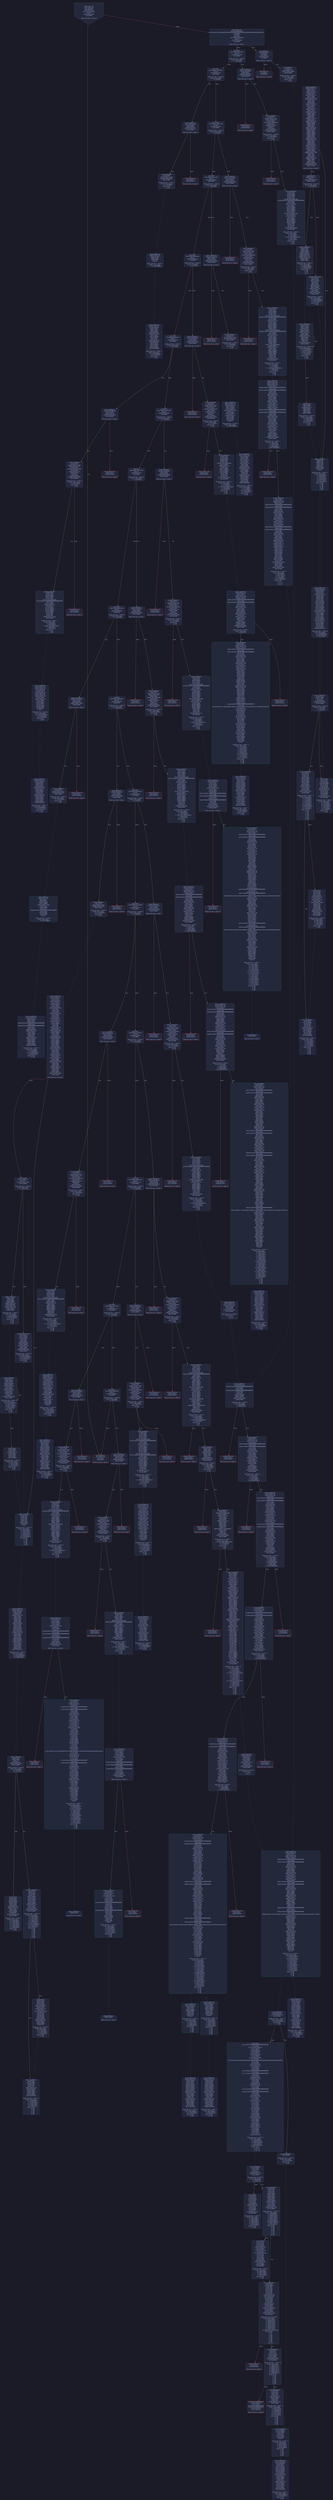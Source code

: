 digraph G {
    node [shape=box, style="filled, rounded", color="#565f89", fontcolor="#c0caf5", fontname="Helvetica", fillcolor="#24283b"];
    edge [color="#414868", fontcolor="#c0caf5", fontname="Helvetica"];
    bgcolor="#1a1b26";
    0 [ label = "[00] PUSH1 80
[02] PUSH1 40
[04] MSTORE
[05] PUSH1 04
[07] CALLDATASIZE
[08] LT
[09] PUSH2 00eb
[0c] JUMPI

Stack size req: 0, sizeΔ: 0
" shape = invhouse]
    1 [ label = "[0d] PUSH1 00
[0f] CALLDATALOAD
[10] PUSH29 0100000000000000000000000000000000000000000000000000000000
[2e] SWAP1
[2f] DIV
[30] DUP1
[31] PUSH4 06fdde03
[36] EQ
[37] PUSH2 00f0
[3a] JUMPI

Stack size req: 0, sizeΔ: 1
"]
    2 [ label = "[3b] DUP1
[3c] PUSH4 095ea7b3
[41] EQ
[42] PUSH2 0180
[45] JUMPI

Stack size req: 1, sizeΔ: 0
Entry->Op usage:
	0->65:EQ:1
"]
    3 [ label = "[46] DUP1
[47] PUSH4 18160ddd
[4c] EQ
[4d] PUSH2 01f3
[50] JUMPI

Stack size req: 1, sizeΔ: 0
Entry->Op usage:
	0->76:EQ:1
"]
    4 [ label = "[51] DUP1
[52] PUSH4 23b872dd
[57] EQ
[58] PUSH2 021e
[5b] JUMPI

Stack size req: 1, sizeΔ: 0
Entry->Op usage:
	0->87:EQ:1
"]
    5 [ label = "[5c] DUP1
[5d] PUSH4 313ce567
[62] EQ
[63] PUSH2 02b1
[66] JUMPI

Stack size req: 1, sizeΔ: 0
Entry->Op usage:
	0->98:EQ:1
"]
    6 [ label = "[67] DUP1
[68] PUSH4 42966c68
[6d] EQ
[6e] PUSH2 02e2
[71] JUMPI

Stack size req: 1, sizeΔ: 0
Entry->Op usage:
	0->109:EQ:1
"]
    7 [ label = "[72] DUP1
[73] PUSH4 70a08231
[78] EQ
[79] PUSH2 0335
[7c] JUMPI

Stack size req: 1, sizeΔ: 0
Entry->Op usage:
	0->120:EQ:1
"]
    8 [ label = "[7d] DUP1
[7e] PUSH4 79c65068
[83] EQ
[84] PUSH2 039a
[87] JUMPI

Stack size req: 1, sizeΔ: 0
Entry->Op usage:
	0->131:EQ:1
"]
    9 [ label = "[88] DUP1
[89] PUSH4 79cc6790
[8e] EQ
[8f] PUSH2 03f5
[92] JUMPI

Stack size req: 1, sizeΔ: 0
Entry->Op usage:
	0->142:EQ:1
"]
    10 [ label = "[93] DUP1
[94] PUSH4 8da5cb5b
[99] EQ
[9a] PUSH2 0468
[9d] JUMPI

Stack size req: 1, sizeΔ: 0
Entry->Op usage:
	0->153:EQ:1
"]
    11 [ label = "[9e] DUP1
[9f] PUSH4 95d89b41
[a4] EQ
[a5] PUSH2 04bf
[a8] JUMPI

Stack size req: 1, sizeΔ: 0
Entry->Op usage:
	0->164:EQ:1
"]
    12 [ label = "[a9] DUP1
[aa] PUSH4 a9059cbb
[af] EQ
[b0] PUSH2 054f
[b3] JUMPI

Stack size req: 1, sizeΔ: 0
Entry->Op usage:
	0->175:EQ:1
"]
    13 [ label = "[b4] DUP1
[b5] PUSH4 b414d4b6
[ba] EQ
[bb] PUSH2 05c2
[be] JUMPI

Stack size req: 1, sizeΔ: 0
Entry->Op usage:
	0->186:EQ:1
"]
    14 [ label = "[bf] DUP1
[c0] PUSH4 cae9ca51
[c5] EQ
[c6] PUSH2 062b
[c9] JUMPI

Stack size req: 1, sizeΔ: 0
Entry->Op usage:
	0->197:EQ:1
"]
    15 [ label = "[ca] DUP1
[cb] PUSH4 dd62ed3e
[d0] EQ
[d1] PUSH2 0735
[d4] JUMPI

Stack size req: 1, sizeΔ: 0
Entry->Op usage:
	0->208:EQ:1
"]
    16 [ label = "[d5] DUP1
[d6] PUSH4 e724529c
[db] EQ
[dc] PUSH2 07ba
[df] JUMPI

Stack size req: 1, sizeΔ: 0
Entry->Op usage:
	0->219:EQ:1
"]
    17 [ label = "[e0] DUP1
[e1] PUSH4 f2fde38b
[e6] EQ
[e7] PUSH2 0817
[ea] JUMPI

Stack size req: 1, sizeΔ: 0
Entry->Op usage:
	0->230:EQ:1
"]
    18 [ label = "[eb] JUMPDEST
[ec] PUSH1 00
[ee] DUP1
[ef] REVERT

Stack size req: 0, sizeΔ: 0
" color = "red"]
    19 [ label = "[f0] JUMPDEST
[f1] CALLVALUE
[f2] DUP1
[f3] ISZERO
[f4] PUSH2 00fc
[f7] JUMPI

Stack size req: 0, sizeΔ: 1
"]
    20 [ label = "[f8] PUSH1 00
[fa] DUP1
[fb] REVERT

Stack size req: 0, sizeΔ: 0
" color = "red"]
    21 [ label = "[fc] JUMPDEST
[fd] POP
[fe] PUSH2 0105
[0101] PUSH2 0868
[0104] JUMP

Stack size req: 1, sizeΔ: 0
Entry->Op usage:
	0->253:POP:0
Entry->Exit:
	0->😵
"]
    22 [ label = "[0105] JUMPDEST
[0106] PUSH1 40
[0108] MLOAD
[0109] DUP1
[010a] DUP1
[010b] PUSH1 20
[010d] ADD
[010e] DUP3
[010f] DUP2
[0110] SUB
[0111] DUP3
[0112] MSTORE
[0113] DUP4
[0114] DUP2
[0115] DUP2
[0116] MLOAD
[0117] DUP2
[0118] MSTORE
[0119] PUSH1 20
[011b] ADD
[011c] SWAP2
[011d] POP
[011e] DUP1
[011f] MLOAD
[0120] SWAP1
[0121] PUSH1 20
[0123] ADD
[0124] SWAP1
[0125] DUP1
[0126] DUP4
[0127] DUP4
[0128] PUSH1 00

Stack size req: 1, sizeΔ: 9
Entry->Op usage:
	0->278:MLOAD:0
	0->287:MLOAD:0
	0->291:ADD:1
"]
    23 [ label = "[012a] JUMPDEST
[012b] DUP4
[012c] DUP2
[012d] LT
[012e] ISZERO
[012f] PUSH2 0145
[0132] JUMPI

Stack size req: 4, sizeΔ: 0
Entry->Op usage:
	0->301:LT:0
	3->301:LT:1
"]
    24 [ label = "[0133] DUP1
[0134] DUP3
[0135] ADD
[0136] MLOAD
[0137] DUP2
[0138] DUP5
[0139] ADD
[013a] MSTORE
[013b] PUSH1 20
[013d] DUP2
[013e] ADD
[013f] SWAP1
[0140] POP
[0141] PUSH2 012a
[0144] JUMP

Stack size req: 3, sizeΔ: 0
Entry->Op usage:
	0->309:ADD:1
	0->313:ADD:1
	0->318:ADD:0
	0->320:POP:0
	1->309:ADD:0
	2->313:ADD:0
Entry->Exit:
	0->😵
"]
    25 [ label = "[0145] JUMPDEST
[0146] POP
[0147] POP
[0148] POP
[0149] POP
[014a] SWAP1
[014b] POP
[014c] SWAP1
[014d] DUP2
[014e] ADD
[014f] SWAP1
[0150] PUSH1 1f
[0152] AND
[0153] DUP1
[0154] ISZERO
[0155] PUSH2 0172
[0158] JUMPI

Stack size req: 7, sizeΔ: -5
Entry->Op usage:
	0->326:POP:0
	1->327:POP:0
	2->328:POP:0
	3->329:POP:0
	4->334:ADD:0
	4->338:AND:1
	4->340:ISZERO:0
	5->331:POP:0
	6->334:ADD:1
Entry->Exit:
	0->😵
	1->😵
	2->😵
	3->😵
	4->0
	5->😵
	6->😵
"]
    26 [ label = "[0159] DUP1
[015a] DUP3
[015b] SUB
[015c] DUP1
[015d] MLOAD
[015e] PUSH1 01
[0160] DUP4
[0161] PUSH1 20
[0163] SUB
[0164] PUSH2 0100
[0167] EXP
[0168] SUB
[0169] NOT
[016a] AND
[016b] DUP2
[016c] MSTORE
[016d] PUSH1 20
[016f] ADD
[0170] SWAP2
[0171] POP

Stack size req: 2, sizeΔ: 0
Entry->Op usage:
	0->347:SUB:1
	0->355:SUB:1
	1->347:SUB:0
	1->369:POP:0
Entry->Exit:
	1->😵
"]
    27 [ label = "[0172] JUMPDEST
[0173] POP
[0174] SWAP3
[0175] POP
[0176] POP
[0177] POP
[0178] PUSH1 40
[017a] MLOAD
[017b] DUP1
[017c] SWAP2
[017d] SUB
[017e] SWAP1
[017f] RETURN

Stack size req: 5, sizeΔ: -5
Entry->Op usage:
	0->371:POP:0
	1->381:SUB:0
	2->374:POP:0
	3->375:POP:0
	4->373:POP:0
Entry->Exit:
	0->😵
	1->😵
	2->😵
	3->😵
	4->😵
" color = "darkblue"]
    28 [ label = "[0180] JUMPDEST
[0181] CALLVALUE
[0182] DUP1
[0183] ISZERO
[0184] PUSH2 018c
[0187] JUMPI

Stack size req: 0, sizeΔ: 1
"]
    29 [ label = "[0188] PUSH1 00
[018a] DUP1
[018b] REVERT

Stack size req: 0, sizeΔ: 0
" color = "red"]
    30 [ label = "[018c] JUMPDEST
[018d] POP
[018e] PUSH2 01d9
[0191] PUSH1 04
[0193] DUP1
[0194] CALLDATASIZE
[0195] SUB
[0196] PUSH1 40
[0198] DUP2
[0199] LT
[019a] ISZERO
[019b] PUSH2 01a3
[019e] JUMPI

Stack size req: 1, sizeΔ: 2
Entry->Op usage:
	0->397:POP:0
Entry->Exit:
	0->😵
"]
    31 [ label = "[019f] PUSH1 00
[01a1] DUP1
[01a2] REVERT

Stack size req: 0, sizeΔ: 0
" color = "red"]
    32 [ label = "[01a3] JUMPDEST
[01a4] DUP2
[01a5] ADD
[01a6] SWAP1
[01a7] DUP1
[01a8] DUP1
[01a9] CALLDATALOAD
[01aa] PUSH20 ffffffffffffffffffffffffffffffffffffffff
[01bf] AND
[01c0] SWAP1
[01c1] PUSH1 20
[01c3] ADD
[01c4] SWAP1
[01c5] SWAP3
[01c6] SWAP2
[01c7] SWAP1
[01c8] DUP1
[01c9] CALLDATALOAD
[01ca] SWAP1
[01cb] PUSH1 20
[01cd] ADD
[01ce] SWAP1
[01cf] SWAP3
[01d0] SWAP2
[01d1] SWAP1
[01d2] POP
[01d3] POP
[01d4] POP
[01d5] PUSH2 0906
[01d8] JUMP

Stack size req: 2, sizeΔ: 0
Entry->Op usage:
	0->421:ADD:1
	1->421:ADD:0
	1->425:CALLDATALOAD:0
	1->451:ADD:1
	1->467:POP:0
Entry->Exit:
	0->😵
	1->😵
"]
    33 [ label = "[01d9] JUMPDEST
[01da] PUSH1 40
[01dc] MLOAD
[01dd] DUP1
[01de] DUP3
[01df] ISZERO
[01e0] ISZERO
[01e1] ISZERO
[01e2] ISZERO
[01e3] DUP2
[01e4] MSTORE
[01e5] PUSH1 20
[01e7] ADD
[01e8] SWAP2
[01e9] POP
[01ea] POP
[01eb] PUSH1 40
[01ed] MLOAD
[01ee] DUP1
[01ef] SWAP2
[01f0] SUB
[01f1] SWAP1
[01f2] RETURN

Stack size req: 1, sizeΔ: -1
Entry->Op usage:
	0->479:ISZERO:0
	0->489:POP:0
Entry->Exit:
	0->😵
" color = "darkblue"]
    34 [ label = "[01f3] JUMPDEST
[01f4] CALLVALUE
[01f5] DUP1
[01f6] ISZERO
[01f7] PUSH2 01ff
[01fa] JUMPI

Stack size req: 0, sizeΔ: 1
"]
    35 [ label = "[01fb] PUSH1 00
[01fd] DUP1
[01fe] REVERT

Stack size req: 0, sizeΔ: 0
" color = "red"]
    36 [ label = "[01ff] JUMPDEST
[0200] POP
[0201] PUSH2 0208
[0204] PUSH2 09f8
[0207] JUMP

Stack size req: 1, sizeΔ: 0
Entry->Op usage:
	0->512:POP:0
Entry->Exit:
	0->😵
"]
    37 [ label = "[0208] JUMPDEST
[0209] PUSH1 40
[020b] MLOAD
[020c] DUP1
[020d] DUP3
[020e] DUP2
[020f] MSTORE
[0210] PUSH1 20
[0212] ADD
[0213] SWAP2
[0214] POP
[0215] POP
[0216] PUSH1 40
[0218] MLOAD
[0219] DUP1
[021a] SWAP2
[021b] SUB
[021c] SWAP1
[021d] RETURN

Stack size req: 1, sizeΔ: -1
Entry->Op usage:
	0->527:MSTORE:1
	0->532:POP:0
Entry->Exit:
	0->😵
" color = "darkblue"]
    38 [ label = "[021e] JUMPDEST
[021f] CALLVALUE
[0220] DUP1
[0221] ISZERO
[0222] PUSH2 022a
[0225] JUMPI

Stack size req: 0, sizeΔ: 1
"]
    39 [ label = "[0226] PUSH1 00
[0228] DUP1
[0229] REVERT

Stack size req: 0, sizeΔ: 0
" color = "red"]
    40 [ label = "[022a] JUMPDEST
[022b] POP
[022c] PUSH2 0297
[022f] PUSH1 04
[0231] DUP1
[0232] CALLDATASIZE
[0233] SUB
[0234] PUSH1 60
[0236] DUP2
[0237] LT
[0238] ISZERO
[0239] PUSH2 0241
[023c] JUMPI

Stack size req: 1, sizeΔ: 2
Entry->Op usage:
	0->555:POP:0
Entry->Exit:
	0->😵
"]
    41 [ label = "[023d] PUSH1 00
[023f] DUP1
[0240] REVERT

Stack size req: 0, sizeΔ: 0
" color = "red"]
    42 [ label = "[0241] JUMPDEST
[0242] DUP2
[0243] ADD
[0244] SWAP1
[0245] DUP1
[0246] DUP1
[0247] CALLDATALOAD
[0248] PUSH20 ffffffffffffffffffffffffffffffffffffffff
[025d] AND
[025e] SWAP1
[025f] PUSH1 20
[0261] ADD
[0262] SWAP1
[0263] SWAP3
[0264] SWAP2
[0265] SWAP1
[0266] DUP1
[0267] CALLDATALOAD
[0268] PUSH20 ffffffffffffffffffffffffffffffffffffffff
[027d] AND
[027e] SWAP1
[027f] PUSH1 20
[0281] ADD
[0282] SWAP1
[0283] SWAP3
[0284] SWAP2
[0285] SWAP1
[0286] DUP1
[0287] CALLDATALOAD
[0288] SWAP1
[0289] PUSH1 20
[028b] ADD
[028c] SWAP1
[028d] SWAP3
[028e] SWAP2
[028f] SWAP1
[0290] POP
[0291] POP
[0292] POP
[0293] PUSH2 09fe
[0296] JUMP

Stack size req: 2, sizeΔ: 1
Entry->Op usage:
	0->579:ADD:1
	1->579:ADD:0
	1->583:CALLDATALOAD:0
	1->609:ADD:1
	1->657:POP:0
Entry->Exit:
	0->😵
	1->😵
"]
    43 [ label = "[0297] JUMPDEST
[0298] PUSH1 40
[029a] MLOAD
[029b] DUP1
[029c] DUP3
[029d] ISZERO
[029e] ISZERO
[029f] ISZERO
[02a0] ISZERO
[02a1] DUP2
[02a2] MSTORE
[02a3] PUSH1 20
[02a5] ADD
[02a6] SWAP2
[02a7] POP
[02a8] POP
[02a9] PUSH1 40
[02ab] MLOAD
[02ac] DUP1
[02ad] SWAP2
[02ae] SUB
[02af] SWAP1
[02b0] RETURN

Stack size req: 1, sizeΔ: -1
Entry->Op usage:
	0->669:ISZERO:0
	0->679:POP:0
Entry->Exit:
	0->😵
" color = "darkblue"]
    44 [ label = "[02b1] JUMPDEST
[02b2] CALLVALUE
[02b3] DUP1
[02b4] ISZERO
[02b5] PUSH2 02bd
[02b8] JUMPI

Stack size req: 0, sizeΔ: 1
"]
    45 [ label = "[02b9] PUSH1 00
[02bb] DUP1
[02bc] REVERT

Stack size req: 0, sizeΔ: 0
" color = "red"]
    46 [ label = "[02bd] JUMPDEST
[02be] POP
[02bf] PUSH2 02c6
[02c2] PUSH2 0b2b
[02c5] JUMP

Stack size req: 1, sizeΔ: 0
Entry->Op usage:
	0->702:POP:0
Entry->Exit:
	0->😵
"]
    47 [ label = "[02c6] JUMPDEST
[02c7] PUSH1 40
[02c9] MLOAD
[02ca] DUP1
[02cb] DUP3
[02cc] PUSH1 ff
[02ce] AND
[02cf] PUSH1 ff
[02d1] AND
[02d2] DUP2
[02d3] MSTORE
[02d4] PUSH1 20
[02d6] ADD
[02d7] SWAP2
[02d8] POP
[02d9] POP
[02da] PUSH1 40
[02dc] MLOAD
[02dd] DUP1
[02de] SWAP2
[02df] SUB
[02e0] SWAP1
[02e1] RETURN

Stack size req: 1, sizeΔ: -1
Entry->Op usage:
	0->718:AND:1
	0->721:AND:1
	0->723:MSTORE:1
	0->728:POP:0
Entry->Exit:
	0->😵
" color = "darkblue"]
    48 [ label = "[02e2] JUMPDEST
[02e3] CALLVALUE
[02e4] DUP1
[02e5] ISZERO
[02e6] PUSH2 02ee
[02e9] JUMPI

Stack size req: 0, sizeΔ: 1
"]
    49 [ label = "[02ea] PUSH1 00
[02ec] DUP1
[02ed] REVERT

Stack size req: 0, sizeΔ: 0
" color = "red"]
    50 [ label = "[02ee] JUMPDEST
[02ef] POP
[02f0] PUSH2 031b
[02f3] PUSH1 04
[02f5] DUP1
[02f6] CALLDATASIZE
[02f7] SUB
[02f8] PUSH1 20
[02fa] DUP2
[02fb] LT
[02fc] ISZERO
[02fd] PUSH2 0305
[0300] JUMPI

Stack size req: 1, sizeΔ: 2
Entry->Op usage:
	0->751:POP:0
Entry->Exit:
	0->😵
"]
    51 [ label = "[0301] PUSH1 00
[0303] DUP1
[0304] REVERT

Stack size req: 0, sizeΔ: 0
" color = "red"]
    52 [ label = "[0305] JUMPDEST
[0306] DUP2
[0307] ADD
[0308] SWAP1
[0309] DUP1
[030a] DUP1
[030b] CALLDATALOAD
[030c] SWAP1
[030d] PUSH1 20
[030f] ADD
[0310] SWAP1
[0311] SWAP3
[0312] SWAP2
[0313] SWAP1
[0314] POP
[0315] POP
[0316] POP
[0317] PUSH2 0b3e
[031a] JUMP

Stack size req: 2, sizeΔ: -1
Entry->Op usage:
	0->775:ADD:1
	1->775:ADD:0
	1->779:CALLDATALOAD:0
	1->783:ADD:1
	1->789:POP:0
Entry->Exit:
	0->😵
	1->😵
"]
    53 [ label = "[031b] JUMPDEST
[031c] PUSH1 40
[031e] MLOAD
[031f] DUP1
[0320] DUP3
[0321] ISZERO
[0322] ISZERO
[0323] ISZERO
[0324] ISZERO
[0325] DUP2
[0326] MSTORE
[0327] PUSH1 20
[0329] ADD
[032a] SWAP2
[032b] POP
[032c] POP
[032d] PUSH1 40
[032f] MLOAD
[0330] DUP1
[0331] SWAP2
[0332] SUB
[0333] SWAP1
[0334] RETURN

Stack size req: 1, sizeΔ: -1
Entry->Op usage:
	0->801:ISZERO:0
	0->811:POP:0
Entry->Exit:
	0->😵
" color = "darkblue"]
    54 [ label = "[0335] JUMPDEST
[0336] CALLVALUE
[0337] DUP1
[0338] ISZERO
[0339] PUSH2 0341
[033c] JUMPI

Stack size req: 0, sizeΔ: 1
"]
    55 [ label = "[033d] PUSH1 00
[033f] DUP1
[0340] REVERT

Stack size req: 0, sizeΔ: 0
" color = "red"]
    56 [ label = "[0341] JUMPDEST
[0342] POP
[0343] PUSH2 0384
[0346] PUSH1 04
[0348] DUP1
[0349] CALLDATASIZE
[034a] SUB
[034b] PUSH1 20
[034d] DUP2
[034e] LT
[034f] ISZERO
[0350] PUSH2 0358
[0353] JUMPI

Stack size req: 1, sizeΔ: 2
Entry->Op usage:
	0->834:POP:0
Entry->Exit:
	0->😵
"]
    57 [ label = "[0354] PUSH1 00
[0356] DUP1
[0357] REVERT

Stack size req: 0, sizeΔ: 0
" color = "red"]
    58 [ label = "[0358] JUMPDEST
[0359] DUP2
[035a] ADD
[035b] SWAP1
[035c] DUP1
[035d] DUP1
[035e] CALLDATALOAD
[035f] PUSH20 ffffffffffffffffffffffffffffffffffffffff
[0374] AND
[0375] SWAP1
[0376] PUSH1 20
[0378] ADD
[0379] SWAP1
[037a] SWAP3
[037b] SWAP2
[037c] SWAP1
[037d] POP
[037e] POP
[037f] POP
[0380] PUSH2 0c42
[0383] JUMP

Stack size req: 2, sizeΔ: -1
Entry->Op usage:
	0->858:ADD:1
	1->858:ADD:0
	1->862:CALLDATALOAD:0
	1->888:ADD:1
	1->894:POP:0
Entry->Exit:
	0->😵
	1->😵
"]
    59 [ label = "[0384] JUMPDEST
[0385] PUSH1 40
[0387] MLOAD
[0388] DUP1
[0389] DUP3
[038a] DUP2
[038b] MSTORE
[038c] PUSH1 20
[038e] ADD
[038f] SWAP2
[0390] POP
[0391] POP
[0392] PUSH1 40
[0394] MLOAD
[0395] DUP1
[0396] SWAP2
[0397] SUB
[0398] SWAP1
[0399] RETURN

Stack size req: 1, sizeΔ: -1
Entry->Op usage:
	0->907:MSTORE:1
	0->912:POP:0
Entry->Exit:
	0->😵
" color = "darkblue"]
    60 [ label = "[039a] JUMPDEST
[039b] CALLVALUE
[039c] DUP1
[039d] ISZERO
[039e] PUSH2 03a6
[03a1] JUMPI

Stack size req: 0, sizeΔ: 1
"]
    61 [ label = "[03a2] PUSH1 00
[03a4] DUP1
[03a5] REVERT

Stack size req: 0, sizeΔ: 0
" color = "red"]
    62 [ label = "[03a6] JUMPDEST
[03a7] POP
[03a8] PUSH2 03f3
[03ab] PUSH1 04
[03ad] DUP1
[03ae] CALLDATASIZE
[03af] SUB
[03b0] PUSH1 40
[03b2] DUP2
[03b3] LT
[03b4] ISZERO
[03b5] PUSH2 03bd
[03b8] JUMPI

Stack size req: 1, sizeΔ: 2
Entry->Op usage:
	0->935:POP:0
Entry->Exit:
	0->😵
"]
    63 [ label = "[03b9] PUSH1 00
[03bb] DUP1
[03bc] REVERT

Stack size req: 0, sizeΔ: 0
" color = "red"]
    64 [ label = "[03bd] JUMPDEST
[03be] DUP2
[03bf] ADD
[03c0] SWAP1
[03c1] DUP1
[03c2] DUP1
[03c3] CALLDATALOAD
[03c4] PUSH20 ffffffffffffffffffffffffffffffffffffffff
[03d9] AND
[03da] SWAP1
[03db] PUSH1 20
[03dd] ADD
[03de] SWAP1
[03df] SWAP3
[03e0] SWAP2
[03e1] SWAP1
[03e2] DUP1
[03e3] CALLDATALOAD
[03e4] SWAP1
[03e5] PUSH1 20
[03e7] ADD
[03e8] SWAP1
[03e9] SWAP3
[03ea] SWAP2
[03eb] SWAP1
[03ec] POP
[03ed] POP
[03ee] POP
[03ef] PUSH2 0c5a
[03f2] JUMP

Stack size req: 2, sizeΔ: 0
Entry->Op usage:
	0->959:ADD:1
	1->959:ADD:0
	1->963:CALLDATALOAD:0
	1->989:ADD:1
	1->1005:POP:0
Entry->Exit:
	0->😵
	1->😵
"]
    65 [ label = "[03f3] JUMPDEST
[03f4] STOP

Stack size req: 0, sizeΔ: 0
" color = "darkblue"]
    66 [ label = "[03f5] JUMPDEST
[03f6] CALLVALUE
[03f7] DUP1
[03f8] ISZERO
[03f9] PUSH2 0401
[03fc] JUMPI

Stack size req: 0, sizeΔ: 1
"]
    67 [ label = "[03fd] PUSH1 00
[03ff] DUP1
[0400] REVERT

Stack size req: 0, sizeΔ: 0
" color = "red"]
    68 [ label = "[0401] JUMPDEST
[0402] POP
[0403] PUSH2 044e
[0406] PUSH1 04
[0408] DUP1
[0409] CALLDATASIZE
[040a] SUB
[040b] PUSH1 40
[040d] DUP2
[040e] LT
[040f] ISZERO
[0410] PUSH2 0418
[0413] JUMPI

Stack size req: 1, sizeΔ: 2
Entry->Op usage:
	0->1026:POP:0
Entry->Exit:
	0->😵
"]
    69 [ label = "[0414] PUSH1 00
[0416] DUP1
[0417] REVERT

Stack size req: 0, sizeΔ: 0
" color = "red"]
    70 [ label = "[0418] JUMPDEST
[0419] DUP2
[041a] ADD
[041b] SWAP1
[041c] DUP1
[041d] DUP1
[041e] CALLDATALOAD
[041f] PUSH20 ffffffffffffffffffffffffffffffffffffffff
[0434] AND
[0435] SWAP1
[0436] PUSH1 20
[0438] ADD
[0439] SWAP1
[043a] SWAP3
[043b] SWAP2
[043c] SWAP1
[043d] DUP1
[043e] CALLDATALOAD
[043f] SWAP1
[0440] PUSH1 20
[0442] ADD
[0443] SWAP1
[0444] SWAP3
[0445] SWAP2
[0446] SWAP1
[0447] POP
[0448] POP
[0449] POP
[044a] PUSH2 0de1
[044d] JUMP

Stack size req: 2, sizeΔ: 0
Entry->Op usage:
	0->1050:ADD:1
	1->1050:ADD:0
	1->1054:CALLDATALOAD:0
	1->1080:ADD:1
	1->1096:POP:0
Entry->Exit:
	0->😵
	1->😵
"]
    71 [ label = "[044e] JUMPDEST
[044f] PUSH1 40
[0451] MLOAD
[0452] DUP1
[0453] DUP3
[0454] ISZERO
[0455] ISZERO
[0456] ISZERO
[0457] ISZERO
[0458] DUP2
[0459] MSTORE
[045a] PUSH1 20
[045c] ADD
[045d] SWAP2
[045e] POP
[045f] POP
[0460] PUSH1 40
[0462] MLOAD
[0463] DUP1
[0464] SWAP2
[0465] SUB
[0466] SWAP1
[0467] RETURN

Stack size req: 1, sizeΔ: -1
Entry->Op usage:
	0->1108:ISZERO:0
	0->1118:POP:0
Entry->Exit:
	0->😵
" color = "darkblue"]
    72 [ label = "[0468] JUMPDEST
[0469] CALLVALUE
[046a] DUP1
[046b] ISZERO
[046c] PUSH2 0474
[046f] JUMPI

Stack size req: 0, sizeΔ: 1
"]
    73 [ label = "[0470] PUSH1 00
[0472] DUP1
[0473] REVERT

Stack size req: 0, sizeΔ: 0
" color = "red"]
    74 [ label = "[0474] JUMPDEST
[0475] POP
[0476] PUSH2 047d
[0479] PUSH2 0ffb
[047c] JUMP

Stack size req: 1, sizeΔ: 0
Entry->Op usage:
	0->1141:POP:0
Entry->Exit:
	0->😵
"]
    75 [ label = "[047d] JUMPDEST
[047e] PUSH1 40
[0480] MLOAD
[0481] DUP1
[0482] DUP3
[0483] PUSH20 ffffffffffffffffffffffffffffffffffffffff
[0498] AND
[0499] PUSH20 ffffffffffffffffffffffffffffffffffffffff
[04ae] AND
[04af] DUP2
[04b0] MSTORE
[04b1] PUSH1 20
[04b3] ADD
[04b4] SWAP2
[04b5] POP
[04b6] POP
[04b7] PUSH1 40
[04b9] MLOAD
[04ba] DUP1
[04bb] SWAP2
[04bc] SUB
[04bd] SWAP1
[04be] RETURN

Stack size req: 1, sizeΔ: -1
Entry->Op usage:
	0->1176:AND:1
	0->1198:AND:1
	0->1200:MSTORE:1
	0->1205:POP:0
Entry->Exit:
	0->😵
" color = "darkblue"]
    76 [ label = "[04bf] JUMPDEST
[04c0] CALLVALUE
[04c1] DUP1
[04c2] ISZERO
[04c3] PUSH2 04cb
[04c6] JUMPI

Stack size req: 0, sizeΔ: 1
"]
    77 [ label = "[04c7] PUSH1 00
[04c9] DUP1
[04ca] REVERT

Stack size req: 0, sizeΔ: 0
" color = "red"]
    78 [ label = "[04cb] JUMPDEST
[04cc] POP
[04cd] PUSH2 04d4
[04d0] PUSH2 1020
[04d3] JUMP

Stack size req: 1, sizeΔ: 0
Entry->Op usage:
	0->1228:POP:0
Entry->Exit:
	0->😵
"]
    79 [ label = "[04d4] JUMPDEST
[04d5] PUSH1 40
[04d7] MLOAD
[04d8] DUP1
[04d9] DUP1
[04da] PUSH1 20
[04dc] ADD
[04dd] DUP3
[04de] DUP2
[04df] SUB
[04e0] DUP3
[04e1] MSTORE
[04e2] DUP4
[04e3] DUP2
[04e4] DUP2
[04e5] MLOAD
[04e6] DUP2
[04e7] MSTORE
[04e8] PUSH1 20
[04ea] ADD
[04eb] SWAP2
[04ec] POP
[04ed] DUP1
[04ee] MLOAD
[04ef] SWAP1
[04f0] PUSH1 20
[04f2] ADD
[04f3] SWAP1
[04f4] DUP1
[04f5] DUP4
[04f6] DUP4
[04f7] PUSH1 00

Stack size req: 1, sizeΔ: 9
Entry->Op usage:
	0->1253:MLOAD:0
	0->1262:MLOAD:0
	0->1266:ADD:1
"]
    80 [ label = "[04f9] JUMPDEST
[04fa] DUP4
[04fb] DUP2
[04fc] LT
[04fd] ISZERO
[04fe] PUSH2 0514
[0501] JUMPI

Stack size req: 4, sizeΔ: 0
Entry->Op usage:
	0->1276:LT:0
	3->1276:LT:1
"]
    81 [ label = "[0502] DUP1
[0503] DUP3
[0504] ADD
[0505] MLOAD
[0506] DUP2
[0507] DUP5
[0508] ADD
[0509] MSTORE
[050a] PUSH1 20
[050c] DUP2
[050d] ADD
[050e] SWAP1
[050f] POP
[0510] PUSH2 04f9
[0513] JUMP

Stack size req: 3, sizeΔ: 0
Entry->Op usage:
	0->1284:ADD:1
	0->1288:ADD:1
	0->1293:ADD:0
	0->1295:POP:0
	1->1284:ADD:0
	2->1288:ADD:0
Entry->Exit:
	0->😵
"]
    82 [ label = "[0514] JUMPDEST
[0515] POP
[0516] POP
[0517] POP
[0518] POP
[0519] SWAP1
[051a] POP
[051b] SWAP1
[051c] DUP2
[051d] ADD
[051e] SWAP1
[051f] PUSH1 1f
[0521] AND
[0522] DUP1
[0523] ISZERO
[0524] PUSH2 0541
[0527] JUMPI

Stack size req: 7, sizeΔ: -5
Entry->Op usage:
	0->1301:POP:0
	1->1302:POP:0
	2->1303:POP:0
	3->1304:POP:0
	4->1309:ADD:0
	4->1313:AND:1
	4->1315:ISZERO:0
	5->1306:POP:0
	6->1309:ADD:1
Entry->Exit:
	0->😵
	1->😵
	2->😵
	3->😵
	4->0
	5->😵
	6->😵
"]
    83 [ label = "[0528] DUP1
[0529] DUP3
[052a] SUB
[052b] DUP1
[052c] MLOAD
[052d] PUSH1 01
[052f] DUP4
[0530] PUSH1 20
[0532] SUB
[0533] PUSH2 0100
[0536] EXP
[0537] SUB
[0538] NOT
[0539] AND
[053a] DUP2
[053b] MSTORE
[053c] PUSH1 20
[053e] ADD
[053f] SWAP2
[0540] POP

Stack size req: 2, sizeΔ: 0
Entry->Op usage:
	0->1322:SUB:1
	0->1330:SUB:1
	1->1322:SUB:0
	1->1344:POP:0
Entry->Exit:
	1->😵
"]
    84 [ label = "[0541] JUMPDEST
[0542] POP
[0543] SWAP3
[0544] POP
[0545] POP
[0546] POP
[0547] PUSH1 40
[0549] MLOAD
[054a] DUP1
[054b] SWAP2
[054c] SUB
[054d] SWAP1
[054e] RETURN

Stack size req: 5, sizeΔ: -5
Entry->Op usage:
	0->1346:POP:0
	1->1356:SUB:0
	2->1349:POP:0
	3->1350:POP:0
	4->1348:POP:0
Entry->Exit:
	0->😵
	1->😵
	2->😵
	3->😵
	4->😵
" color = "darkblue"]
    85 [ label = "[054f] JUMPDEST
[0550] CALLVALUE
[0551] DUP1
[0552] ISZERO
[0553] PUSH2 055b
[0556] JUMPI

Stack size req: 0, sizeΔ: 1
"]
    86 [ label = "[0557] PUSH1 00
[0559] DUP1
[055a] REVERT

Stack size req: 0, sizeΔ: 0
" color = "red"]
    87 [ label = "[055b] JUMPDEST
[055c] POP
[055d] PUSH2 05a8
[0560] PUSH1 04
[0562] DUP1
[0563] CALLDATASIZE
[0564] SUB
[0565] PUSH1 40
[0567] DUP2
[0568] LT
[0569] ISZERO
[056a] PUSH2 0572
[056d] JUMPI

Stack size req: 1, sizeΔ: 2
Entry->Op usage:
	0->1372:POP:0
Entry->Exit:
	0->😵
"]
    88 [ label = "[056e] PUSH1 00
[0570] DUP1
[0571] REVERT

Stack size req: 0, sizeΔ: 0
" color = "red"]
    89 [ label = "[0572] JUMPDEST
[0573] DUP2
[0574] ADD
[0575] SWAP1
[0576] DUP1
[0577] DUP1
[0578] CALLDATALOAD
[0579] PUSH20 ffffffffffffffffffffffffffffffffffffffff
[058e] AND
[058f] SWAP1
[0590] PUSH1 20
[0592] ADD
[0593] SWAP1
[0594] SWAP3
[0595] SWAP2
[0596] SWAP1
[0597] DUP1
[0598] CALLDATALOAD
[0599] SWAP1
[059a] PUSH1 20
[059c] ADD
[059d] SWAP1
[059e] SWAP3
[059f] SWAP2
[05a0] SWAP1
[05a1] POP
[05a2] POP
[05a3] POP
[05a4] PUSH2 10be
[05a7] JUMP

Stack size req: 2, sizeΔ: 0
Entry->Op usage:
	0->1396:ADD:1
	1->1396:ADD:0
	1->1400:CALLDATALOAD:0
	1->1426:ADD:1
	1->1442:POP:0
Entry->Exit:
	0->😵
	1->😵
"]
    90 [ label = "[05a8] JUMPDEST
[05a9] PUSH1 40
[05ab] MLOAD
[05ac] DUP1
[05ad] DUP3
[05ae] ISZERO
[05af] ISZERO
[05b0] ISZERO
[05b1] ISZERO
[05b2] DUP2
[05b3] MSTORE
[05b4] PUSH1 20
[05b6] ADD
[05b7] SWAP2
[05b8] POP
[05b9] POP
[05ba] PUSH1 40
[05bc] MLOAD
[05bd] DUP1
[05be] SWAP2
[05bf] SUB
[05c0] SWAP1
[05c1] RETURN

Stack size req: 1, sizeΔ: -1
Entry->Op usage:
	0->1454:ISZERO:0
	0->1464:POP:0
Entry->Exit:
	0->😵
" color = "darkblue"]
    91 [ label = "[05c2] JUMPDEST
[05c3] CALLVALUE
[05c4] DUP1
[05c5] ISZERO
[05c6] PUSH2 05ce
[05c9] JUMPI

Stack size req: 0, sizeΔ: 1
"]
    92 [ label = "[05ca] PUSH1 00
[05cc] DUP1
[05cd] REVERT

Stack size req: 0, sizeΔ: 0
" color = "red"]
    93 [ label = "[05ce] JUMPDEST
[05cf] POP
[05d0] PUSH2 0611
[05d3] PUSH1 04
[05d5] DUP1
[05d6] CALLDATASIZE
[05d7] SUB
[05d8] PUSH1 20
[05da] DUP2
[05db] LT
[05dc] ISZERO
[05dd] PUSH2 05e5
[05e0] JUMPI

Stack size req: 1, sizeΔ: 2
Entry->Op usage:
	0->1487:POP:0
Entry->Exit:
	0->😵
"]
    94 [ label = "[05e1] PUSH1 00
[05e3] DUP1
[05e4] REVERT

Stack size req: 0, sizeΔ: 0
" color = "red"]
    95 [ label = "[05e5] JUMPDEST
[05e6] DUP2
[05e7] ADD
[05e8] SWAP1
[05e9] DUP1
[05ea] DUP1
[05eb] CALLDATALOAD
[05ec] PUSH20 ffffffffffffffffffffffffffffffffffffffff
[0601] AND
[0602] SWAP1
[0603] PUSH1 20
[0605] ADD
[0606] SWAP1
[0607] SWAP3
[0608] SWAP2
[0609] SWAP1
[060a] POP
[060b] POP
[060c] POP
[060d] PUSH2 10d5
[0610] JUMP

Stack size req: 2, sizeΔ: -1
Entry->Op usage:
	0->1511:ADD:1
	1->1511:ADD:0
	1->1515:CALLDATALOAD:0
	1->1541:ADD:1
	1->1547:POP:0
Entry->Exit:
	0->😵
	1->😵
"]
    96 [ label = "[0611] JUMPDEST
[0612] PUSH1 40
[0614] MLOAD
[0615] DUP1
[0616] DUP3
[0617] ISZERO
[0618] ISZERO
[0619] ISZERO
[061a] ISZERO
[061b] DUP2
[061c] MSTORE
[061d] PUSH1 20
[061f] ADD
[0620] SWAP2
[0621] POP
[0622] POP
[0623] PUSH1 40
[0625] MLOAD
[0626] DUP1
[0627] SWAP2
[0628] SUB
[0629] SWAP1
[062a] RETURN

Stack size req: 1, sizeΔ: -1
Entry->Op usage:
	0->1559:ISZERO:0
	0->1569:POP:0
Entry->Exit:
	0->😵
" color = "darkblue"]
    97 [ label = "[062b] JUMPDEST
[062c] CALLVALUE
[062d] DUP1
[062e] ISZERO
[062f] PUSH2 0637
[0632] JUMPI

Stack size req: 0, sizeΔ: 1
"]
    98 [ label = "[0633] PUSH1 00
[0635] DUP1
[0636] REVERT

Stack size req: 0, sizeΔ: 0
" color = "red"]
    99 [ label = "[0637] JUMPDEST
[0638] POP
[0639] PUSH2 071b
[063c] PUSH1 04
[063e] DUP1
[063f] CALLDATASIZE
[0640] SUB
[0641] PUSH1 60
[0643] DUP2
[0644] LT
[0645] ISZERO
[0646] PUSH2 064e
[0649] JUMPI

Stack size req: 1, sizeΔ: 2
Entry->Op usage:
	0->1592:POP:0
Entry->Exit:
	0->😵
"]
    100 [ label = "[064a] PUSH1 00
[064c] DUP1
[064d] REVERT

Stack size req: 0, sizeΔ: 0
" color = "red"]
    101 [ label = "[064e] JUMPDEST
[064f] DUP2
[0650] ADD
[0651] SWAP1
[0652] DUP1
[0653] DUP1
[0654] CALLDATALOAD
[0655] PUSH20 ffffffffffffffffffffffffffffffffffffffff
[066a] AND
[066b] SWAP1
[066c] PUSH1 20
[066e] ADD
[066f] SWAP1
[0670] SWAP3
[0671] SWAP2
[0672] SWAP1
[0673] DUP1
[0674] CALLDATALOAD
[0675] SWAP1
[0676] PUSH1 20
[0678] ADD
[0679] SWAP1
[067a] SWAP3
[067b] SWAP2
[067c] SWAP1
[067d] DUP1
[067e] CALLDATALOAD
[067f] SWAP1
[0680] PUSH1 20
[0682] ADD
[0683] SWAP1
[0684] PUSH5 0100000000
[068a] DUP2
[068b] GT
[068c] ISZERO
[068d] PUSH2 0695
[0690] JUMPI

Stack size req: 2, sizeΔ: 4
Entry->Op usage:
	0->1616:ADD:1
	1->1616:ADD:0
	1->1620:CALLDATALOAD:0
	1->1646:ADD:1
Entry->Exit:
	0->😵
	1->2
"]
    102 [ label = "[0691] PUSH1 00
[0693] DUP1
[0694] REVERT

Stack size req: 0, sizeΔ: 0
" color = "red"]
    103 [ label = "[0695] JUMPDEST
[0696] DUP3
[0697] ADD
[0698] DUP4
[0699] PUSH1 20
[069b] DUP3
[069c] ADD
[069d] GT
[069e] ISZERO
[069f] PUSH2 06a7
[06a2] JUMPI

Stack size req: 4, sizeΔ: 0
Entry->Op usage:
	0->1687:ADD:1
	2->1687:ADD:0
	3->1693:GT:1
Entry->Exit:
	0->😵
"]
    104 [ label = "[06a3] PUSH1 00
[06a5] DUP1
[06a6] REVERT

Stack size req: 0, sizeΔ: 0
" color = "red"]
    105 [ label = "[06a7] JUMPDEST
[06a8] DUP1
[06a9] CALLDATALOAD
[06aa] SWAP1
[06ab] PUSH1 20
[06ad] ADD
[06ae] SWAP2
[06af] DUP5
[06b0] PUSH1 01
[06b2] DUP4
[06b3] MUL
[06b4] DUP5
[06b5] ADD
[06b6] GT
[06b7] PUSH5 0100000000
[06bd] DUP4
[06be] GT
[06bf] OR
[06c0] ISZERO
[06c1] PUSH2 06c9
[06c4] JUMPI

Stack size req: 4, sizeΔ: 1
Entry->Op usage:
	0->1705:CALLDATALOAD:0
	0->1709:ADD:1
	3->1718:GT:1
Entry->Exit:
	0->😵
	1->0
"]
    106 [ label = "[06c5] PUSH1 00
[06c7] DUP1
[06c8] REVERT

Stack size req: 0, sizeΔ: 0
" color = "red"]
    107 [ label = "[06c9] JUMPDEST
[06ca] SWAP2
[06cb] SWAP1
[06cc] DUP1
[06cd] DUP1
[06ce] PUSH1 1f
[06d0] ADD
[06d1] PUSH1 20
[06d3] DUP1
[06d4] SWAP2
[06d5] DIV
[06d6] MUL
[06d7] PUSH1 20
[06d9] ADD
[06da] PUSH1 40
[06dc] MLOAD
[06dd] SWAP1
[06de] DUP2
[06df] ADD
[06e0] PUSH1 40
[06e2] MSTORE
[06e3] DUP1
[06e4] SWAP4
[06e5] SWAP3
[06e6] SWAP2
[06e7] SWAP1
[06e8] DUP2
[06e9] DUP2
[06ea] MSTORE
[06eb] PUSH1 20
[06ed] ADD
[06ee] DUP4
[06ef] DUP4
[06f0] DUP1
[06f1] DUP3
[06f2] DUP5
[06f3] CALLDATACOPY
[06f4] PUSH1 00
[06f6] DUP2
[06f7] DUP5
[06f8] ADD
[06f9] MSTORE
[06fa] PUSH1 1f
[06fc] NOT
[06fd] PUSH1 1f
[06ff] DUP3
[0700] ADD
[0701] AND
[0702] SWAP1
[0703] POP
[0704] DUP1
[0705] DUP4
[0706] ADD
[0707] SWAP3
[0708] POP
[0709] POP
[070a] POP
[070b] POP
[070c] POP
[070d] POP
[070e] POP
[070f] SWAP2
[0710] SWAP3
[0711] SWAP2
[0712] SWAP3
[0713] SWAP1
[0714] POP
[0715] POP
[0716] POP
[0717] PUSH2 10f5
[071a] JUMP

Stack size req: 5, sizeΔ: -4
Entry->Op usage:
	0->1812:POP:0
	1->1744:ADD:1
	1->1770:MSTORE:1
	1->1779:CALLDATACOPY:2
	1->1784:ADD:1
	1->1792:ADD:0
	1->1795:POP:0
	1->1804:POP:0
	1->1805:POP:0
	2->1779:CALLDATACOPY:1
	2->1802:POP:0
	2->1806:POP:0
	3->1813:POP:0
	4->1814:POP:0
Entry->Exit:
	0->😵
	1->😵
	2->😵
	3->😵
	4->😵
"]
    108 [ label = "[071b] JUMPDEST
[071c] PUSH1 40
[071e] MLOAD
[071f] DUP1
[0720] DUP3
[0721] ISZERO
[0722] ISZERO
[0723] ISZERO
[0724] ISZERO
[0725] DUP2
[0726] MSTORE
[0727] PUSH1 20
[0729] ADD
[072a] SWAP2
[072b] POP
[072c] POP
[072d] PUSH1 40
[072f] MLOAD
[0730] DUP1
[0731] SWAP2
[0732] SUB
[0733] SWAP1
[0734] RETURN

Stack size req: 1, sizeΔ: -1
Entry->Op usage:
	0->1825:ISZERO:0
	0->1835:POP:0
Entry->Exit:
	0->😵
" color = "darkblue"]
    109 [ label = "[0735] JUMPDEST
[0736] CALLVALUE
[0737] DUP1
[0738] ISZERO
[0739] PUSH2 0741
[073c] JUMPI

Stack size req: 0, sizeΔ: 1
"]
    110 [ label = "[073d] PUSH1 00
[073f] DUP1
[0740] REVERT

Stack size req: 0, sizeΔ: 0
" color = "red"]
    111 [ label = "[0741] JUMPDEST
[0742] POP
[0743] PUSH2 07a4
[0746] PUSH1 04
[0748] DUP1
[0749] CALLDATASIZE
[074a] SUB
[074b] PUSH1 40
[074d] DUP2
[074e] LT
[074f] ISZERO
[0750] PUSH2 0758
[0753] JUMPI

Stack size req: 1, sizeΔ: 2
Entry->Op usage:
	0->1858:POP:0
Entry->Exit:
	0->😵
"]
    112 [ label = "[0754] PUSH1 00
[0756] DUP1
[0757] REVERT

Stack size req: 0, sizeΔ: 0
" color = "red"]
    113 [ label = "[0758] JUMPDEST
[0759] DUP2
[075a] ADD
[075b] SWAP1
[075c] DUP1
[075d] DUP1
[075e] CALLDATALOAD
[075f] PUSH20 ffffffffffffffffffffffffffffffffffffffff
[0774] AND
[0775] SWAP1
[0776] PUSH1 20
[0778] ADD
[0779] SWAP1
[077a] SWAP3
[077b] SWAP2
[077c] SWAP1
[077d] DUP1
[077e] CALLDATALOAD
[077f] PUSH20 ffffffffffffffffffffffffffffffffffffffff
[0794] AND
[0795] SWAP1
[0796] PUSH1 20
[0798] ADD
[0799] SWAP1
[079a] SWAP3
[079b] SWAP2
[079c] SWAP1
[079d] POP
[079e] POP
[079f] POP
[07a0] PUSH2 1279
[07a3] JUMP

Stack size req: 2, sizeΔ: 0
Entry->Op usage:
	0->1882:ADD:1
	1->1882:ADD:0
	1->1886:CALLDATALOAD:0
	1->1912:ADD:1
	1->1950:POP:0
Entry->Exit:
	0->😵
	1->😵
"]
    114 [ label = "[07a4] JUMPDEST
[07a5] PUSH1 40
[07a7] MLOAD
[07a8] DUP1
[07a9] DUP3
[07aa] DUP2
[07ab] MSTORE
[07ac] PUSH1 20
[07ae] ADD
[07af] SWAP2
[07b0] POP
[07b1] POP
[07b2] PUSH1 40
[07b4] MLOAD
[07b5] DUP1
[07b6] SWAP2
[07b7] SUB
[07b8] SWAP1
[07b9] RETURN

Stack size req: 1, sizeΔ: -1
Entry->Op usage:
	0->1963:MSTORE:1
	0->1968:POP:0
Entry->Exit:
	0->😵
" color = "darkblue"]
    115 [ label = "[07ba] JUMPDEST
[07bb] CALLVALUE
[07bc] DUP1
[07bd] ISZERO
[07be] PUSH2 07c6
[07c1] JUMPI

Stack size req: 0, sizeΔ: 1
"]
    116 [ label = "[07c2] PUSH1 00
[07c4] DUP1
[07c5] REVERT

Stack size req: 0, sizeΔ: 0
" color = "red"]
    117 [ label = "[07c6] JUMPDEST
[07c7] POP
[07c8] PUSH2 0815
[07cb] PUSH1 04
[07cd] DUP1
[07ce] CALLDATASIZE
[07cf] SUB
[07d0] PUSH1 40
[07d2] DUP2
[07d3] LT
[07d4] ISZERO
[07d5] PUSH2 07dd
[07d8] JUMPI

Stack size req: 1, sizeΔ: 2
Entry->Op usage:
	0->1991:POP:0
Entry->Exit:
	0->😵
"]
    118 [ label = "[07d9] PUSH1 00
[07db] DUP1
[07dc] REVERT

Stack size req: 0, sizeΔ: 0
" color = "red"]
    119 [ label = "[07dd] JUMPDEST
[07de] DUP2
[07df] ADD
[07e0] SWAP1
[07e1] DUP1
[07e2] DUP1
[07e3] CALLDATALOAD
[07e4] PUSH20 ffffffffffffffffffffffffffffffffffffffff
[07f9] AND
[07fa] SWAP1
[07fb] PUSH1 20
[07fd] ADD
[07fe] SWAP1
[07ff] SWAP3
[0800] SWAP2
[0801] SWAP1
[0802] DUP1
[0803] CALLDATALOAD
[0804] ISZERO
[0805] ISZERO
[0806] SWAP1
[0807] PUSH1 20
[0809] ADD
[080a] SWAP1
[080b] SWAP3
[080c] SWAP2
[080d] SWAP1
[080e] POP
[080f] POP
[0810] POP
[0811] PUSH2 129e
[0814] JUMP

Stack size req: 2, sizeΔ: 0
Entry->Op usage:
	0->2015:ADD:1
	1->2015:ADD:0
	1->2019:CALLDATALOAD:0
	1->2045:ADD:1
	1->2063:POP:0
Entry->Exit:
	0->😵
	1->😵
"]
    120 [ label = "[0815] JUMPDEST
[0816] STOP

Stack size req: 0, sizeΔ: 0
" color = "darkblue"]
    121 [ label = "[0817] JUMPDEST
[0818] CALLVALUE
[0819] DUP1
[081a] ISZERO
[081b] PUSH2 0823
[081e] JUMPI

Stack size req: 0, sizeΔ: 1
"]
    122 [ label = "[081f] PUSH1 00
[0821] DUP1
[0822] REVERT

Stack size req: 0, sizeΔ: 0
" color = "red"]
    123 [ label = "[0823] JUMPDEST
[0824] POP
[0825] PUSH2 0866
[0828] PUSH1 04
[082a] DUP1
[082b] CALLDATASIZE
[082c] SUB
[082d] PUSH1 20
[082f] DUP2
[0830] LT
[0831] ISZERO
[0832] PUSH2 083a
[0835] JUMPI

Stack size req: 1, sizeΔ: 2
Entry->Op usage:
	0->2084:POP:0
Entry->Exit:
	0->😵
"]
    124 [ label = "[0836] PUSH1 00
[0838] DUP1
[0839] REVERT

Stack size req: 0, sizeΔ: 0
" color = "red"]
    125 [ label = "[083a] JUMPDEST
[083b] DUP2
[083c] ADD
[083d] SWAP1
[083e] DUP1
[083f] DUP1
[0840] CALLDATALOAD
[0841] PUSH20 ffffffffffffffffffffffffffffffffffffffff
[0856] AND
[0857] SWAP1
[0858] PUSH1 20
[085a] ADD
[085b] SWAP1
[085c] SWAP3
[085d] SWAP2
[085e] SWAP1
[085f] POP
[0860] POP
[0861] POP
[0862] PUSH2 13c3
[0865] JUMP

Stack size req: 2, sizeΔ: -1
Entry->Op usage:
	0->2108:ADD:1
	1->2108:ADD:0
	1->2112:CALLDATALOAD:0
	1->2138:ADD:1
	1->2144:POP:0
Entry->Exit:
	0->😵
	1->😵
"]
    126 [ label = "[0866] JUMPDEST
[0867] STOP

Stack size req: 0, sizeΔ: 0
" color = "darkblue"]
    127 [ label = "[0868] JUMPDEST
[0869] PUSH1 01
[086b] DUP1
[086c] SLOAD
[086d] PUSH1 01
[086f] DUP2
[0870] PUSH1 01
[0872] AND
[0873] ISZERO
[0874] PUSH2 0100
[0877] MUL
[0878] SUB
[0879] AND
[087a] PUSH1 02
[087c] SWAP1
[087d] DIV
[087e] DUP1
[087f] PUSH1 1f
[0881] ADD
[0882] PUSH1 20
[0884] DUP1
[0885] SWAP2
[0886] DIV
[0887] MUL
[0888] PUSH1 20
[088a] ADD
[088b] PUSH1 40
[088d] MLOAD
[088e] SWAP1
[088f] DUP2
[0890] ADD
[0891] PUSH1 40
[0893] MSTORE
[0894] DUP1
[0895] SWAP3
[0896] SWAP2
[0897] SWAP1
[0898] DUP2
[0899] DUP2
[089a] MSTORE
[089b] PUSH1 20
[089d] ADD
[089e] DUP3
[089f] DUP1
[08a0] SLOAD
[08a1] PUSH1 01
[08a3] DUP2
[08a4] PUSH1 01
[08a6] AND
[08a7] ISZERO
[08a8] PUSH2 0100
[08ab] MUL
[08ac] SUB
[08ad] AND
[08ae] PUSH1 02
[08b0] SWAP1
[08b1] DIV
[08b2] DUP1
[08b3] ISZERO
[08b4] PUSH2 08fe
[08b7] JUMPI

Stack size req: 0, sizeΔ: 6
"]
    128 [ label = "[08b8] DUP1
[08b9] PUSH1 1f
[08bb] LT
[08bc] PUSH2 08d3
[08bf] JUMPI

Stack size req: 1, sizeΔ: 0
Entry->Op usage:
	0->2235:LT:1
"]
    129 [ label = "[08c0] PUSH2 0100
[08c3] DUP1
[08c4] DUP4
[08c5] SLOAD
[08c6] DIV
[08c7] MUL
[08c8] DUP4
[08c9] MSTORE
[08ca] SWAP2
[08cb] PUSH1 20
[08cd] ADD
[08ce] SWAP2
[08cf] PUSH2 08fe
[08d2] JUMP

Stack size req: 3, sizeΔ: 0
Entry->Op usage:
	1->2245:SLOAD:0
	2->2249:MSTORE:0
	2->2253:ADD:1
Entry->Exit:
	2->😵
"]
    130 [ label = "[08d3] JUMPDEST
[08d4] DUP3
[08d5] ADD
[08d6] SWAP2
[08d7] SWAP1
[08d8] PUSH1 00
[08da] MSTORE
[08db] PUSH1 20
[08dd] PUSH1 00
[08df] SHA3
[08e0] SWAP1

Stack size req: 3, sizeΔ: 0
Entry->Op usage:
	0->2261:ADD:1
	1->2266:MSTORE:1
	2->2261:ADD:0
Entry->Exit:
	0->😵
	1->😵
	2->0
"]
    131 [ label = "[08e1] JUMPDEST
[08e2] DUP2
[08e3] SLOAD
[08e4] DUP2
[08e5] MSTORE
[08e6] SWAP1
[08e7] PUSH1 01
[08e9] ADD
[08ea] SWAP1
[08eb] PUSH1 20
[08ed] ADD
[08ee] DUP1
[08ef] DUP4
[08f0] GT
[08f1] PUSH2 08e1
[08f4] JUMPI

Stack size req: 3, sizeΔ: 0
Entry->Op usage:
	0->2277:MSTORE:0
	0->2285:ADD:1
	1->2275:SLOAD:0
	1->2281:ADD:1
	2->2288:GT:0
Entry->Exit:
	0->😵
	1->😵
"]
    132 [ label = "[08f5] DUP3
[08f6] SWAP1
[08f7] SUB
[08f8] PUSH1 1f
[08fa] AND
[08fb] DUP3
[08fc] ADD
[08fd] SWAP2

Stack size req: 3, sizeΔ: 0
Entry->Op usage:
	0->2295:SUB:0
	2->2295:SUB:1
	2->2300:ADD:0
Entry->Exit:
	0->😵
	2->0
"]
    133 [ label = "[08fe] JUMPDEST
[08ff] POP
[0900] POP
[0901] POP
[0902] POP
[0903] POP
[0904] DUP2
[0905] JUMP
Indirect!

Stack size req: 7, sizeΔ: -5
Entry->Op usage:
	0->2303:POP:0
	1->2304:POP:0
	2->2305:POP:0
	3->2306:POP:0
	4->2307:POP:0
	6->2309:JUMP:0
Entry->Exit:
	0->😵
	1->😵
	2->😵
	3->😵
	4->😵
" color = "teal"]
    134 [ label = "[0906] JUMPDEST
[0907] PUSH1 00
[0909] DUP2
[090a] PUSH1 06
[090c] PUSH1 00
[090e] CALLER
[090f] PUSH20 ffffffffffffffffffffffffffffffffffffffff
[0924] AND
[0925] PUSH20 ffffffffffffffffffffffffffffffffffffffff
[093a] AND
[093b] DUP2
[093c] MSTORE
[093d] PUSH1 20
[093f] ADD
[0940] SWAP1
[0941] DUP2
[0942] MSTORE
[0943] PUSH1 20
[0945] ADD
[0946] PUSH1 00
[0948] SHA3
[0949] PUSH1 00
[094b] DUP6
[094c] PUSH20 ffffffffffffffffffffffffffffffffffffffff
[0961] AND
[0962] PUSH20 ffffffffffffffffffffffffffffffffffffffff
[0977] AND
[0978] DUP2
[0979] MSTORE
[097a] PUSH1 20
[097c] ADD
[097d] SWAP1
[097e] DUP2
[097f] MSTORE
[0980] PUSH1 20
[0982] ADD
[0983] PUSH1 00
[0985] SHA3
[0986] DUP2
[0987] SWAP1
[0988] SSTORE
[0989] POP
[098a] DUP3
[098b] PUSH20 ffffffffffffffffffffffffffffffffffffffff
[09a0] AND
[09a1] CALLER
[09a2] PUSH20 ffffffffffffffffffffffffffffffffffffffff
[09b7] AND
[09b8] PUSH32 8c5be1e5ebec7d5bd14f71427d1e84f3dd0314c0f7b2291e5b200ac8c7c3b925
[09d9] DUP5
[09da] PUSH1 40
[09dc] MLOAD
[09dd] DUP1
[09de] DUP3
[09df] DUP2
[09e0] MSTORE
[09e1] PUSH1 20
[09e3] ADD
[09e4] SWAP2
[09e5] POP
[09e6] POP
[09e7] PUSH1 40
[09e9] MLOAD
[09ea] DUP1
[09eb] SWAP2
[09ec] SUB
[09ed] SWAP1
[09ee] LOG3
[09ef] PUSH1 01
[09f1] SWAP1
[09f2] POP
[09f3] SWAP3
[09f4] SWAP2
[09f5] POP
[09f6] POP
[09f7] JUMP
Indirect!

Stack size req: 3, sizeΔ: -2
Entry->Op usage:
	0->2440:SSTORE:1
	0->2441:POP:0
	0->2528:MSTORE:1
	0->2533:POP:0
	0->2550:POP:0
	1->2401:AND:1
	1->2423:AND:1
	1->2425:MSTORE:1
	1->2464:AND:1
	1->2542:LOG3:4
	1->2549:POP:0
	2->2551:JUMP:0
Entry->Exit:
	0->😵
	1->😵
	2->😵
" color = "teal"]
    135 [ label = "[09f8] JUMPDEST
[09f9] PUSH1 04
[09fb] SLOAD
[09fc] DUP2
[09fd] JUMP
Indirect!

Stack size req: 1, sizeΔ: 1
Entry->Op usage:
	0->2557:JUMP:0
" color = "teal"]
    136 [ label = "[09fe] JUMPDEST
[09ff] PUSH1 00
[0a01] PUSH1 06
[0a03] PUSH1 00
[0a05] DUP6
[0a06] PUSH20 ffffffffffffffffffffffffffffffffffffffff
[0a1b] AND
[0a1c] PUSH20 ffffffffffffffffffffffffffffffffffffffff
[0a31] AND
[0a32] DUP2
[0a33] MSTORE
[0a34] PUSH1 20
[0a36] ADD
[0a37] SWAP1
[0a38] DUP2
[0a39] MSTORE
[0a3a] PUSH1 20
[0a3c] ADD
[0a3d] PUSH1 00
[0a3f] SHA3
[0a40] PUSH1 00
[0a42] CALLER
[0a43] PUSH20 ffffffffffffffffffffffffffffffffffffffff
[0a58] AND
[0a59] PUSH20 ffffffffffffffffffffffffffffffffffffffff
[0a6e] AND
[0a6f] DUP2
[0a70] MSTORE
[0a71] PUSH1 20
[0a73] ADD
[0a74] SWAP1
[0a75] DUP2
[0a76] MSTORE
[0a77] PUSH1 20
[0a79] ADD
[0a7a] PUSH1 00
[0a7c] SHA3
[0a7d] SLOAD
[0a7e] DUP3
[0a7f] GT
[0a80] ISZERO
[0a81] ISZERO
[0a82] ISZERO
[0a83] PUSH2 0a8b
[0a86] JUMPI

Stack size req: 3, sizeΔ: 1
Entry->Op usage:
	0->2687:GT:0
	2->2587:AND:1
	2->2609:AND:1
	2->2611:MSTORE:1
"]
    137 [ label = "[0a87] PUSH1 00
[0a89] DUP1
[0a8a] REVERT

Stack size req: 0, sizeΔ: 0
" color = "red"]
    138 [ label = "[0a8b] JUMPDEST
[0a8c] DUP2
[0a8d] PUSH1 06
[0a8f] PUSH1 00
[0a91] DUP7
[0a92] PUSH20 ffffffffffffffffffffffffffffffffffffffff
[0aa7] AND
[0aa8] PUSH20 ffffffffffffffffffffffffffffffffffffffff
[0abd] AND
[0abe] DUP2
[0abf] MSTORE
[0ac0] PUSH1 20
[0ac2] ADD
[0ac3] SWAP1
[0ac4] DUP2
[0ac5] MSTORE
[0ac6] PUSH1 20
[0ac8] ADD
[0ac9] PUSH1 00
[0acb] SHA3
[0acc] PUSH1 00
[0ace] CALLER
[0acf] PUSH20 ffffffffffffffffffffffffffffffffffffffff
[0ae4] AND
[0ae5] PUSH20 ffffffffffffffffffffffffffffffffffffffff
[0afa] AND
[0afb] DUP2
[0afc] MSTORE
[0afd] PUSH1 20
[0aff] ADD
[0b00] SWAP1
[0b01] DUP2
[0b02] MSTORE
[0b03] PUSH1 20
[0b05] ADD
[0b06] PUSH1 00
[0b08] SHA3
[0b09] PUSH1 00
[0b0b] DUP3
[0b0c] DUP3
[0b0d] SLOAD
[0b0e] SUB
[0b0f] SWAP3
[0b10] POP
[0b11] POP
[0b12] DUP2
[0b13] SWAP1
[0b14] SSTORE
[0b15] POP
[0b16] PUSH2 0b20
[0b19] DUP5
[0b1a] DUP5
[0b1b] DUP5
[0b1c] PUSH2 1461
[0b1f] JUMP

Stack size req: 4, sizeΔ: 4
Entry->Op usage:
	1->2830:SUB:1
	1->2832:POP:0
	3->2727:AND:1
	3->2749:AND:1
	3->2751:MSTORE:1
Entry->Exit:
	1->0, 5
	2->1, 6
	3->2, 7
"]
    139 [ label = "[0b20] JUMPDEST
[0b21] PUSH1 01
[0b23] SWAP1
[0b24] POP
[0b25] SWAP4
[0b26] SWAP3
[0b27] POP
[0b28] POP
[0b29] POP
[0b2a] JUMP
Indirect!

Stack size req: 5, sizeΔ: -4
Entry->Op usage:
	0->2852:POP:0
	1->2856:POP:0
	2->2857:POP:0
	3->2855:POP:0
	4->2858:JUMP:0
Entry->Exit:
	0->😵
	1->😵
	2->😵
	3->😵
	4->😵
" color = "teal"]
    140 [ label = "[0b2b] JUMPDEST
[0b2c] PUSH1 03
[0b2e] PUSH1 00
[0b30] SWAP1
[0b31] SLOAD
[0b32] SWAP1
[0b33] PUSH2 0100
[0b36] EXP
[0b37] SWAP1
[0b38] DIV
[0b39] PUSH1 ff
[0b3b] AND
[0b3c] DUP2
[0b3d] JUMP
Indirect!

Stack size req: 1, sizeΔ: 1
Entry->Op usage:
	0->2877:JUMP:0
" color = "teal"]
    141 [ label = "[0b3e] JUMPDEST
[0b3f] PUSH1 00
[0b41] DUP2
[0b42] PUSH1 05
[0b44] PUSH1 00
[0b46] CALLER
[0b47] PUSH20 ffffffffffffffffffffffffffffffffffffffff
[0b5c] AND
[0b5d] PUSH20 ffffffffffffffffffffffffffffffffffffffff
[0b72] AND
[0b73] DUP2
[0b74] MSTORE
[0b75] PUSH1 20
[0b77] ADD
[0b78] SWAP1
[0b79] DUP2
[0b7a] MSTORE
[0b7b] PUSH1 20
[0b7d] ADD
[0b7e] PUSH1 00
[0b80] SHA3
[0b81] SLOAD
[0b82] LT
[0b83] ISZERO
[0b84] ISZERO
[0b85] ISZERO
[0b86] PUSH2 0b8e
[0b89] JUMPI

Stack size req: 1, sizeΔ: 1
Entry->Op usage:
	0->2946:LT:1
"]
    142 [ label = "[0b8a] PUSH1 00
[0b8c] DUP1
[0b8d] REVERT

Stack size req: 0, sizeΔ: 0
" color = "red"]
    143 [ label = "[0b8e] JUMPDEST
[0b8f] DUP2
[0b90] PUSH1 05
[0b92] PUSH1 00
[0b94] CALLER
[0b95] PUSH20 ffffffffffffffffffffffffffffffffffffffff
[0baa] AND
[0bab] PUSH20 ffffffffffffffffffffffffffffffffffffffff
[0bc0] AND
[0bc1] DUP2
[0bc2] MSTORE
[0bc3] PUSH1 20
[0bc5] ADD
[0bc6] SWAP1
[0bc7] DUP2
[0bc8] MSTORE
[0bc9] PUSH1 20
[0bcb] ADD
[0bcc] PUSH1 00
[0bce] SHA3
[0bcf] PUSH1 00
[0bd1] DUP3
[0bd2] DUP3
[0bd3] SLOAD
[0bd4] SUB
[0bd5] SWAP3
[0bd6] POP
[0bd7] POP
[0bd8] DUP2
[0bd9] SWAP1
[0bda] SSTORE
[0bdb] POP
[0bdc] DUP2
[0bdd] PUSH1 04
[0bdf] PUSH1 00
[0be1] DUP3
[0be2] DUP3
[0be3] SLOAD
[0be4] SUB
[0be5] SWAP3
[0be6] POP
[0be7] POP
[0be8] DUP2
[0be9] SWAP1
[0bea] SSTORE
[0beb] POP
[0bec] CALLER
[0bed] PUSH20 ffffffffffffffffffffffffffffffffffffffff
[0c02] AND
[0c03] PUSH32 cc16f5dbb4873280815c1ee09dbd06736cffcc184412cf7a71a0fdb75d397ca5
[0c24] DUP4
[0c25] PUSH1 40
[0c27] MLOAD
[0c28] DUP1
[0c29] DUP3
[0c2a] DUP2
[0c2b] MSTORE
[0c2c] PUSH1 20
[0c2e] ADD
[0c2f] SWAP2
[0c30] POP
[0c31] POP
[0c32] PUSH1 40
[0c34] MLOAD
[0c35] DUP1
[0c36] SWAP2
[0c37] SUB
[0c38] SWAP1
[0c39] LOG2
[0c3a] PUSH1 01
[0c3c] SWAP1
[0c3d] POP
[0c3e] SWAP2
[0c3f] SWAP1
[0c40] POP
[0c41] JUMP
Indirect!

Stack size req: 3, sizeΔ: -2
Entry->Op usage:
	0->3133:POP:0
	1->3028:SUB:1
	1->3030:POP:0
	1->3044:SUB:1
	1->3046:POP:0
	1->3115:MSTORE:1
	1->3120:POP:0
	1->3136:POP:0
	2->3137:JUMP:0
Entry->Exit:
	0->😵
	1->😵
	2->😵
" color = "teal"]
    144 [ label = "[0c42] JUMPDEST
[0c43] PUSH1 05
[0c45] PUSH1 20
[0c47] MSTORE
[0c48] DUP1
[0c49] PUSH1 00
[0c4b] MSTORE
[0c4c] PUSH1 40
[0c4e] PUSH1 00
[0c50] SHA3
[0c51] PUSH1 00
[0c53] SWAP2
[0c54] POP
[0c55] SWAP1
[0c56] POP
[0c57] SLOAD
[0c58] DUP2
[0c59] JUMP
Indirect!

Stack size req: 2, sizeΔ: 0
Entry->Op usage:
	0->3147:MSTORE:1
	0->3156:POP:0
	1->3161:JUMP:0
Entry->Exit:
	0->😵
" color = "teal"]
    145 [ label = "[0c5a] JUMPDEST
[0c5b] PUSH1 00
[0c5d] DUP1
[0c5e] SWAP1
[0c5f] SLOAD
[0c60] SWAP1
[0c61] PUSH2 0100
[0c64] EXP
[0c65] SWAP1
[0c66] DIV
[0c67] PUSH20 ffffffffffffffffffffffffffffffffffffffff
[0c7c] AND
[0c7d] PUSH20 ffffffffffffffffffffffffffffffffffffffff
[0c92] AND
[0c93] CALLER
[0c94] PUSH20 ffffffffffffffffffffffffffffffffffffffff
[0ca9] AND
[0caa] EQ
[0cab] ISZERO
[0cac] ISZERO
[0cad] PUSH2 0cb5
[0cb0] JUMPI

Stack size req: 0, sizeΔ: 0
"]
    146 [ label = "[0cb1] PUSH1 00
[0cb3] DUP1
[0cb4] REVERT

Stack size req: 0, sizeΔ: 0
" color = "red"]
    147 [ label = "[0cb5] JUMPDEST
[0cb6] DUP1
[0cb7] PUSH1 05
[0cb9] PUSH1 00
[0cbb] DUP5
[0cbc] PUSH20 ffffffffffffffffffffffffffffffffffffffff
[0cd1] AND
[0cd2] PUSH20 ffffffffffffffffffffffffffffffffffffffff
[0ce7] AND
[0ce8] DUP2
[0ce9] MSTORE
[0cea] PUSH1 20
[0cec] ADD
[0ced] SWAP1
[0cee] DUP2
[0cef] MSTORE
[0cf0] PUSH1 20
[0cf2] ADD
[0cf3] PUSH1 00
[0cf5] SHA3
[0cf6] PUSH1 00
[0cf8] DUP3
[0cf9] DUP3
[0cfa] SLOAD
[0cfb] ADD
[0cfc] SWAP3
[0cfd] POP
[0cfe] POP
[0cff] DUP2
[0d00] SWAP1
[0d01] SSTORE
[0d02] POP
[0d03] DUP1
[0d04] PUSH1 04
[0d06] PUSH1 00
[0d08] DUP3
[0d09] DUP3
[0d0a] SLOAD
[0d0b] ADD
[0d0c] SWAP3
[0d0d] POP
[0d0e] POP
[0d0f] DUP2
[0d10] SWAP1
[0d11] SSTORE
[0d12] POP
[0d13] ADDRESS
[0d14] PUSH20 ffffffffffffffffffffffffffffffffffffffff
[0d29] AND
[0d2a] PUSH1 00
[0d2c] PUSH20 ffffffffffffffffffffffffffffffffffffffff
[0d41] AND
[0d42] PUSH32 ddf252ad1be2c89b69c2b068fc378daa952ba7f163c4a11628f55a4df523b3ef
[0d63] DUP4
[0d64] PUSH1 40
[0d66] MLOAD
[0d67] DUP1
[0d68] DUP3
[0d69] DUP2
[0d6a] MSTORE
[0d6b] PUSH1 20
[0d6d] ADD
[0d6e] SWAP2
[0d6f] POP
[0d70] POP
[0d71] PUSH1 40
[0d73] MLOAD
[0d74] DUP1
[0d75] SWAP2
[0d76] SUB
[0d77] SWAP1
[0d78] LOG3
[0d79] DUP2
[0d7a] PUSH20 ffffffffffffffffffffffffffffffffffffffff
[0d8f] AND
[0d90] ADDRESS
[0d91] PUSH20 ffffffffffffffffffffffffffffffffffffffff
[0da6] AND
[0da7] PUSH32 ddf252ad1be2c89b69c2b068fc378daa952ba7f163c4a11628f55a4df523b3ef
[0dc8] DUP4
[0dc9] PUSH1 40
[0dcb] MLOAD
[0dcc] DUP1
[0dcd] DUP3
[0dce] DUP2
[0dcf] MSTORE
[0dd0] PUSH1 20
[0dd2] ADD
[0dd3] SWAP2
[0dd4] POP
[0dd5] POP
[0dd6] PUSH1 40
[0dd8] MLOAD
[0dd9] DUP1
[0dda] SWAP2
[0ddb] SUB
[0ddc] SWAP1
[0ddd] LOG3
[0dde] POP
[0ddf] POP
[0de0] JUMP
Indirect!

Stack size req: 3, sizeΔ: -3
Entry->Op usage:
	0->3323:ADD:1
	0->3325:POP:0
	0->3339:ADD:1
	0->3341:POP:0
	0->3434:MSTORE:1
	0->3439:POP:0
	0->3535:MSTORE:1
	0->3540:POP:0
	0->3550:POP:0
	1->3281:AND:1
	1->3303:AND:1
	1->3305:MSTORE:1
	1->3471:AND:1
	1->3549:LOG3:4
	1->3551:POP:0
	2->3552:JUMP:0
Entry->Exit:
	0->😵
	1->😵
	2->😵
" color = "teal"]
    148 [ label = "[0de1] JUMPDEST
[0de2] PUSH1 00
[0de4] DUP2
[0de5] PUSH1 05
[0de7] PUSH1 00
[0de9] DUP6
[0dea] PUSH20 ffffffffffffffffffffffffffffffffffffffff
[0dff] AND
[0e00] PUSH20 ffffffffffffffffffffffffffffffffffffffff
[0e15] AND
[0e16] DUP2
[0e17] MSTORE
[0e18] PUSH1 20
[0e1a] ADD
[0e1b] SWAP1
[0e1c] DUP2
[0e1d] MSTORE
[0e1e] PUSH1 20
[0e20] ADD
[0e21] PUSH1 00
[0e23] SHA3
[0e24] SLOAD
[0e25] LT
[0e26] ISZERO
[0e27] ISZERO
[0e28] ISZERO
[0e29] PUSH2 0e31
[0e2c] JUMPI

Stack size req: 2, sizeΔ: 1
Entry->Op usage:
	0->3621:LT:1
	1->3583:AND:1
	1->3605:AND:1
	1->3607:MSTORE:1
"]
    149 [ label = "[0e2d] PUSH1 00
[0e2f] DUP1
[0e30] REVERT

Stack size req: 0, sizeΔ: 0
" color = "red"]
    150 [ label = "[0e31] JUMPDEST
[0e32] PUSH1 06
[0e34] PUSH1 00
[0e36] DUP5
[0e37] PUSH20 ffffffffffffffffffffffffffffffffffffffff
[0e4c] AND
[0e4d] PUSH20 ffffffffffffffffffffffffffffffffffffffff
[0e62] AND
[0e63] DUP2
[0e64] MSTORE
[0e65] PUSH1 20
[0e67] ADD
[0e68] SWAP1
[0e69] DUP2
[0e6a] MSTORE
[0e6b] PUSH1 20
[0e6d] ADD
[0e6e] PUSH1 00
[0e70] SHA3
[0e71] PUSH1 00
[0e73] CALLER
[0e74] PUSH20 ffffffffffffffffffffffffffffffffffffffff
[0e89] AND
[0e8a] PUSH20 ffffffffffffffffffffffffffffffffffffffff
[0e9f] AND
[0ea0] DUP2
[0ea1] MSTORE
[0ea2] PUSH1 20
[0ea4] ADD
[0ea5] SWAP1
[0ea6] DUP2
[0ea7] MSTORE
[0ea8] PUSH1 20
[0eaa] ADD
[0eab] PUSH1 00
[0ead] SHA3
[0eae] SLOAD
[0eaf] DUP3
[0eb0] GT
[0eb1] ISZERO
[0eb2] ISZERO
[0eb3] ISZERO
[0eb4] PUSH2 0ebc
[0eb7] JUMPI

Stack size req: 3, sizeΔ: 0
Entry->Op usage:
	1->3760:GT:0
	2->3660:AND:1
	2->3682:AND:1
	2->3684:MSTORE:1
"]
    151 [ label = "[0eb8] PUSH1 00
[0eba] DUP1
[0ebb] REVERT

Stack size req: 0, sizeΔ: 0
" color = "red"]
    152 [ label = "[0ebc] JUMPDEST
[0ebd] DUP2
[0ebe] PUSH1 05
[0ec0] PUSH1 00
[0ec2] DUP6
[0ec3] PUSH20 ffffffffffffffffffffffffffffffffffffffff
[0ed8] AND
[0ed9] PUSH20 ffffffffffffffffffffffffffffffffffffffff
[0eee] AND
[0eef] DUP2
[0ef0] MSTORE
[0ef1] PUSH1 20
[0ef3] ADD
[0ef4] SWAP1
[0ef5] DUP2
[0ef6] MSTORE
[0ef7] PUSH1 20
[0ef9] ADD
[0efa] PUSH1 00
[0efc] SHA3
[0efd] PUSH1 00
[0eff] DUP3
[0f00] DUP3
[0f01] SLOAD
[0f02] SUB
[0f03] SWAP3
[0f04] POP
[0f05] POP
[0f06] DUP2
[0f07] SWAP1
[0f08] SSTORE
[0f09] POP
[0f0a] DUP2
[0f0b] PUSH1 06
[0f0d] PUSH1 00
[0f0f] DUP6
[0f10] PUSH20 ffffffffffffffffffffffffffffffffffffffff
[0f25] AND
[0f26] PUSH20 ffffffffffffffffffffffffffffffffffffffff
[0f3b] AND
[0f3c] DUP2
[0f3d] MSTORE
[0f3e] PUSH1 20
[0f40] ADD
[0f41] SWAP1
[0f42] DUP2
[0f43] MSTORE
[0f44] PUSH1 20
[0f46] ADD
[0f47] PUSH1 00
[0f49] SHA3
[0f4a] PUSH1 00
[0f4c] CALLER
[0f4d] PUSH20 ffffffffffffffffffffffffffffffffffffffff
[0f62] AND
[0f63] PUSH20 ffffffffffffffffffffffffffffffffffffffff
[0f78] AND
[0f79] DUP2
[0f7a] MSTORE
[0f7b] PUSH1 20
[0f7d] ADD
[0f7e] SWAP1
[0f7f] DUP2
[0f80] MSTORE
[0f81] PUSH1 20
[0f83] ADD
[0f84] PUSH1 00
[0f86] SHA3
[0f87] PUSH1 00
[0f89] DUP3
[0f8a] DUP3
[0f8b] SLOAD
[0f8c] SUB
[0f8d] SWAP3
[0f8e] POP
[0f8f] POP
[0f90] DUP2
[0f91] SWAP1
[0f92] SSTORE
[0f93] POP
[0f94] DUP2
[0f95] PUSH1 04
[0f97] PUSH1 00
[0f99] DUP3
[0f9a] DUP3
[0f9b] SLOAD
[0f9c] SUB
[0f9d] SWAP3
[0f9e] POP
[0f9f] POP
[0fa0] DUP2
[0fa1] SWAP1
[0fa2] SSTORE
[0fa3] POP
[0fa4] DUP3
[0fa5] PUSH20 ffffffffffffffffffffffffffffffffffffffff
[0fba] AND
[0fbb] PUSH32 cc16f5dbb4873280815c1ee09dbd06736cffcc184412cf7a71a0fdb75d397ca5
[0fdc] DUP4
[0fdd] PUSH1 40
[0fdf] MLOAD
[0fe0] DUP1
[0fe1] DUP3
[0fe2] DUP2
[0fe3] MSTORE
[0fe4] PUSH1 20
[0fe6] ADD
[0fe7] SWAP2
[0fe8] POP
[0fe9] POP
[0fea] PUSH1 40
[0fec] MLOAD
[0fed] DUP1
[0fee] SWAP2
[0fef] SUB
[0ff0] SWAP1
[0ff1] LOG2
[0ff2] PUSH1 01
[0ff4] SWAP1
[0ff5] POP
[0ff6] SWAP3
[0ff7] SWAP2
[0ff8] POP
[0ff9] POP
[0ffa] JUMP
Indirect!

Stack size req: 4, sizeΔ: -3
Entry->Op usage:
	0->4085:POP:0
	1->3842:SUB:1
	1->3844:POP:0
	1->3980:SUB:1
	1->3982:POP:0
	1->3996:SUB:1
	1->3998:POP:0
	1->4067:MSTORE:1
	1->4072:POP:0
	1->4089:POP:0
	2->3800:AND:1
	2->3822:AND:1
	2->3824:MSTORE:1
	2->3877:AND:1
	2->3899:AND:1
	2->3901:MSTORE:1
	2->4026:AND:1
	2->4081:LOG2:3
	2->4088:POP:0
	3->4090:JUMP:0
Entry->Exit:
	0->😵
	1->😵
	2->😵
	3->😵
" color = "teal"]
    153 [ label = "[0ffb] JUMPDEST
[0ffc] PUSH1 00
[0ffe] DUP1
[0fff] SWAP1
[1000] SLOAD
[1001] SWAP1
[1002] PUSH2 0100
[1005] EXP
[1006] SWAP1
[1007] DIV
[1008] PUSH20 ffffffffffffffffffffffffffffffffffffffff
[101d] AND
[101e] DUP2
[101f] JUMP
Indirect!

Stack size req: 1, sizeΔ: 1
Entry->Op usage:
	0->4127:JUMP:0
" color = "teal"]
    154 [ label = "[1020] JUMPDEST
[1021] PUSH1 02
[1023] DUP1
[1024] SLOAD
[1025] PUSH1 01
[1027] DUP2
[1028] PUSH1 01
[102a] AND
[102b] ISZERO
[102c] PUSH2 0100
[102f] MUL
[1030] SUB
[1031] AND
[1032] PUSH1 02
[1034] SWAP1
[1035] DIV
[1036] DUP1
[1037] PUSH1 1f
[1039] ADD
[103a] PUSH1 20
[103c] DUP1
[103d] SWAP2
[103e] DIV
[103f] MUL
[1040] PUSH1 20
[1042] ADD
[1043] PUSH1 40
[1045] MLOAD
[1046] SWAP1
[1047] DUP2
[1048] ADD
[1049] PUSH1 40
[104b] MSTORE
[104c] DUP1
[104d] SWAP3
[104e] SWAP2
[104f] SWAP1
[1050] DUP2
[1051] DUP2
[1052] MSTORE
[1053] PUSH1 20
[1055] ADD
[1056] DUP3
[1057] DUP1
[1058] SLOAD
[1059] PUSH1 01
[105b] DUP2
[105c] PUSH1 01
[105e] AND
[105f] ISZERO
[1060] PUSH2 0100
[1063] MUL
[1064] SUB
[1065] AND
[1066] PUSH1 02
[1068] SWAP1
[1069] DIV
[106a] DUP1
[106b] ISZERO
[106c] PUSH2 10b6
[106f] JUMPI

Stack size req: 0, sizeΔ: 6
"]
    155 [ label = "[1070] DUP1
[1071] PUSH1 1f
[1073] LT
[1074] PUSH2 108b
[1077] JUMPI

Stack size req: 1, sizeΔ: 0
Entry->Op usage:
	0->4211:LT:1
"]
    156 [ label = "[1078] PUSH2 0100
[107b] DUP1
[107c] DUP4
[107d] SLOAD
[107e] DIV
[107f] MUL
[1080] DUP4
[1081] MSTORE
[1082] SWAP2
[1083] PUSH1 20
[1085] ADD
[1086] SWAP2
[1087] PUSH2 10b6
[108a] JUMP

Stack size req: 3, sizeΔ: 0
Entry->Op usage:
	1->4221:SLOAD:0
	2->4225:MSTORE:0
	2->4229:ADD:1
Entry->Exit:
	2->😵
"]
    157 [ label = "[108b] JUMPDEST
[108c] DUP3
[108d] ADD
[108e] SWAP2
[108f] SWAP1
[1090] PUSH1 00
[1092] MSTORE
[1093] PUSH1 20
[1095] PUSH1 00
[1097] SHA3
[1098] SWAP1

Stack size req: 3, sizeΔ: 0
Entry->Op usage:
	0->4237:ADD:1
	1->4242:MSTORE:1
	2->4237:ADD:0
Entry->Exit:
	0->😵
	1->😵
	2->0
"]
    158 [ label = "[1099] JUMPDEST
[109a] DUP2
[109b] SLOAD
[109c] DUP2
[109d] MSTORE
[109e] SWAP1
[109f] PUSH1 01
[10a1] ADD
[10a2] SWAP1
[10a3] PUSH1 20
[10a5] ADD
[10a6] DUP1
[10a7] DUP4
[10a8] GT
[10a9] PUSH2 1099
[10ac] JUMPI

Stack size req: 3, sizeΔ: 0
Entry->Op usage:
	0->4253:MSTORE:0
	0->4261:ADD:1
	1->4251:SLOAD:0
	1->4257:ADD:1
	2->4264:GT:0
Entry->Exit:
	0->😵
	1->😵
"]
    159 [ label = "[10ad] DUP3
[10ae] SWAP1
[10af] SUB
[10b0] PUSH1 1f
[10b2] AND
[10b3] DUP3
[10b4] ADD
[10b5] SWAP2

Stack size req: 3, sizeΔ: 0
Entry->Op usage:
	0->4271:SUB:0
	2->4271:SUB:1
	2->4276:ADD:0
Entry->Exit:
	0->😵
	2->0
"]
    160 [ label = "[10b6] JUMPDEST
[10b7] POP
[10b8] POP
[10b9] POP
[10ba] POP
[10bb] POP
[10bc] DUP2
[10bd] JUMP
Indirect!

Stack size req: 7, sizeΔ: -5
Entry->Op usage:
	0->4279:POP:0
	1->4280:POP:0
	2->4281:POP:0
	3->4282:POP:0
	4->4283:POP:0
	6->4285:JUMP:0
Entry->Exit:
	0->😵
	1->😵
	2->😵
	3->😵
	4->😵
" color = "teal"]
    161 [ label = "[10be] JUMPDEST
[10bf] PUSH1 00
[10c1] PUSH2 10cb
[10c4] CALLER
[10c5] DUP5
[10c6] DUP5
[10c7] PUSH2 1461
[10ca] JUMP

Stack size req: 2, sizeΔ: 5
Entry->Exit:
	0->0, 5
	1->1, 6
"]
    162 [ label = "[10cb] JUMPDEST
[10cc] PUSH1 01
[10ce] SWAP1
[10cf] POP
[10d0] SWAP3
[10d1] SWAP2
[10d2] POP
[10d3] POP
[10d4] JUMP
Indirect!

Stack size req: 4, sizeΔ: -3
Entry->Op usage:
	0->4303:POP:0
	1->4307:POP:0
	2->4306:POP:0
	3->4308:JUMP:0
Entry->Exit:
	0->😵
	1->😵
	2->😵
	3->😵
" color = "teal"]
    163 [ label = "[10d5] JUMPDEST
[10d6] PUSH1 07
[10d8] PUSH1 20
[10da] MSTORE
[10db] DUP1
[10dc] PUSH1 00
[10de] MSTORE
[10df] PUSH1 40
[10e1] PUSH1 00
[10e3] SHA3
[10e4] PUSH1 00
[10e6] SWAP2
[10e7] POP
[10e8] SLOAD
[10e9] SWAP1
[10ea] PUSH2 0100
[10ed] EXP
[10ee] SWAP1
[10ef] DIV
[10f0] PUSH1 ff
[10f2] AND
[10f3] DUP2
[10f4] JUMP
Indirect!

Stack size req: 2, sizeΔ: 0
Entry->Op usage:
	0->4318:MSTORE:1
	0->4327:POP:0
	1->4340:JUMP:0
Entry->Exit:
	0->😵
" color = "teal"]
    164 [ label = "[10f5] JUMPDEST
[10f6] PUSH1 00
[10f8] DUP1
[10f9] DUP5
[10fa] SWAP1
[10fb] POP
[10fc] PUSH2 1105
[10ff] DUP6
[1100] DUP6
[1101] PUSH2 0906
[1104] JUMP

Stack size req: 3, sizeΔ: 5
Entry->Exit:
	1->0, 6
	2->1, 3, 7
"]
    165 [ label = "[1105] JUMPDEST
[1106] ISZERO
[1107] PUSH2 1270
[110a] JUMPI

Stack size req: 1, sizeΔ: -1
Entry->Op usage:
	0->4358:ISZERO:0
Entry->Exit:
	0->😵
"]
    166 [ label = "[110b] DUP1
[110c] PUSH20 ffffffffffffffffffffffffffffffffffffffff
[1121] AND
[1122] PUSH4 8f4ffcb1
[1127] CALLER
[1128] DUP7
[1129] ADDRESS
[112a] DUP8
[112b] PUSH1 40
[112d] MLOAD
[112e] DUP6
[112f] PUSH4 ffffffff
[1134] AND
[1135] PUSH29 0100000000000000000000000000000000000000000000000000000000
[1153] MUL
[1154] DUP2
[1155] MSTORE
[1156] PUSH1 04
[1158] ADD
[1159] DUP1
[115a] DUP6
[115b] PUSH20 ffffffffffffffffffffffffffffffffffffffff
[1170] AND
[1171] PUSH20 ffffffffffffffffffffffffffffffffffffffff
[1186] AND
[1187] DUP2
[1188] MSTORE
[1189] PUSH1 20
[118b] ADD
[118c] DUP5
[118d] DUP2
[118e] MSTORE
[118f] PUSH1 20
[1191] ADD
[1192] DUP4
[1193] PUSH20 ffffffffffffffffffffffffffffffffffffffff
[11a8] AND
[11a9] PUSH20 ffffffffffffffffffffffffffffffffffffffff
[11be] AND
[11bf] DUP2
[11c0] MSTORE
[11c1] PUSH1 20
[11c3] ADD
[11c4] DUP1
[11c5] PUSH1 20
[11c7] ADD
[11c8] DUP3
[11c9] DUP2
[11ca] SUB
[11cb] DUP3
[11cc] MSTORE
[11cd] DUP4
[11ce] DUP2
[11cf] DUP2
[11d0] MLOAD
[11d1] DUP2
[11d2] MSTORE
[11d3] PUSH1 20
[11d5] ADD
[11d6] SWAP2
[11d7] POP
[11d8] DUP1
[11d9] MLOAD
[11da] SWAP1
[11db] PUSH1 20
[11dd] ADD
[11de] SWAP1
[11df] DUP1
[11e0] DUP4
[11e1] DUP4
[11e2] PUSH1 00

Stack size req: 4, sizeΔ: 15
Entry->Op usage:
	0->4385:AND:1
	2->4560:MLOAD:0
	2->4569:MLOAD:0
	2->4573:ADD:1
	3->4494:MSTORE:1
Entry->Exit:
	0->14, 15
	2->9, 17
	3->11, 18
"]
    167 [ label = "[11e4] JUMPDEST
[11e5] DUP4
[11e6] DUP2
[11e7] LT
[11e8] ISZERO
[11e9] PUSH2 11ff
[11ec] JUMPI

Stack size req: 4, sizeΔ: 0
Entry->Op usage:
	0->4583:LT:0
	3->4583:LT:1
"]
    168 [ label = "[11ed] DUP1
[11ee] DUP3
[11ef] ADD
[11f0] MLOAD
[11f1] DUP2
[11f2] DUP5
[11f3] ADD
[11f4] MSTORE
[11f5] PUSH1 20
[11f7] DUP2
[11f8] ADD
[11f9] SWAP1
[11fa] POP
[11fb] PUSH2 11e4
[11fe] JUMP

Stack size req: 3, sizeΔ: 0
Entry->Op usage:
	0->4591:ADD:1
	0->4595:ADD:1
	0->4600:ADD:0
	0->4602:POP:0
	1->4591:ADD:0
	2->4595:ADD:0
Entry->Exit:
	0->😵
"]
    169 [ label = "[11ff] JUMPDEST
[1200] POP
[1201] POP
[1202] POP
[1203] POP
[1204] SWAP1
[1205] POP
[1206] SWAP1
[1207] DUP2
[1208] ADD
[1209] SWAP1
[120a] PUSH1 1f
[120c] AND
[120d] DUP1
[120e] ISZERO
[120f] PUSH2 122c
[1212] JUMPI

Stack size req: 7, sizeΔ: -5
Entry->Op usage:
	0->4608:POP:0
	1->4609:POP:0
	2->4610:POP:0
	3->4611:POP:0
	4->4616:ADD:0
	4->4620:AND:1
	4->4622:ISZERO:0
	5->4613:POP:0
	6->4616:ADD:1
Entry->Exit:
	0->😵
	1->😵
	2->😵
	3->😵
	4->0
	5->😵
	6->😵
"]
    170 [ label = "[1213] DUP1
[1214] DUP3
[1215] SUB
[1216] DUP1
[1217] MLOAD
[1218] PUSH1 01
[121a] DUP4
[121b] PUSH1 20
[121d] SUB
[121e] PUSH2 0100
[1221] EXP
[1222] SUB
[1223] NOT
[1224] AND
[1225] DUP2
[1226] MSTORE
[1227] PUSH1 20
[1229] ADD
[122a] SWAP2
[122b] POP

Stack size req: 2, sizeΔ: 0
Entry->Op usage:
	0->4629:SUB:1
	0->4637:SUB:1
	1->4629:SUB:0
	1->4651:POP:0
Entry->Exit:
	1->😵
"]
    171 [ label = "[122c] JUMPDEST
[122d] POP
[122e] SWAP6
[122f] POP
[1230] POP
[1231] POP
[1232] POP
[1233] POP
[1234] POP
[1235] PUSH1 00
[1237] PUSH1 40
[1239] MLOAD
[123a] DUP1
[123b] DUP4
[123c] SUB
[123d] DUP2
[123e] PUSH1 00
[1240] DUP8
[1241] DUP1
[1242] EXTCODESIZE
[1243] ISZERO
[1244] DUP1
[1245] ISZERO
[1246] PUSH2 124e
[1249] JUMPI

Stack size req: 10, sizeΔ: 0
Entry->Op usage:
	0->4653:POP:0
	1->4668:SUB:0
	2->4656:POP:0
	3->4657:POP:0
	4->4658:POP:0
	5->4659:POP:0
	6->4660:POP:0
	7->4655:POP:0
	9->4674:EXTCODESIZE:0
Entry->Exit:
	0->😵
	1->7
	2->😵
	3->😵
	4->😵
	5->😵
	6->😵
	7->😵
	9->1, 9
"]
    172 [ label = "[124a] PUSH1 00
[124c] DUP1
[124d] REVERT

Stack size req: 0, sizeΔ: 0
" color = "red"]
    173 [ label = "[124e] JUMPDEST
[124f] POP
[1250] GAS
[1251] CALL
[1252] ISZERO
[1253] DUP1
[1254] ISZERO
[1255] PUSH2 1262
[1258] JUMPI

Stack size req: 7, sizeΔ: -6
Entry->Op usage:
	0->4687:POP:0
	1->4689:CALL:1
	2->4689:CALL:2
	3->4689:CALL:3
	4->4689:CALL:4
	5->4689:CALL:5
	6->4689:CALL:6
Entry->Exit:
	0->😵
	1->😵
	2->😵
	3->😵
	4->😵
	5->😵
	6->😵
"]
    174 [ label = "[1259] RETURNDATASIZE
[125a] PUSH1 00
[125c] DUP1
[125d] RETURNDATACOPY
[125e] RETURNDATASIZE
[125f] PUSH1 00
[1261] REVERT

Stack size req: 0, sizeΔ: 0
" color = "red"]
    175 [ label = "[1262] JUMPDEST
[1263] POP
[1264] POP
[1265] POP
[1266] POP
[1267] PUSH1 01
[1269] SWAP2
[126a] POP
[126b] POP
[126c] PUSH2 1272
[126f] JUMP

Stack size req: 6, sizeΔ: -5
Entry->Op usage:
	0->4707:POP:0
	1->4708:POP:0
	2->4709:POP:0
	3->4710:POP:0
	4->4715:POP:0
	5->4714:POP:0
Entry->Exit:
	0->😵
	1->😵
	2->😵
	3->😵
	4->😵
	5->😵
"]
    176 [ label = "[1270] JUMPDEST
[1271] POP

Stack size req: 1, sizeΔ: -1
Entry->Op usage:
	0->4721:POP:0
Entry->Exit:
	0->😵
"]
    177 [ label = "[1272] JUMPDEST
[1273] SWAP4
[1274] SWAP3
[1275] POP
[1276] POP
[1277] POP
[1278] JUMP
Indirect!

Stack size req: 5, sizeΔ: -4
Entry->Op usage:
	1->4726:POP:0
	2->4727:POP:0
	3->4725:POP:0
	4->4728:JUMP:0
Entry->Exit:
	0->0
	1->😵
	2->😵
	3->😵
	4->😵
" color = "teal"]
    178 [ label = "[1279] JUMPDEST
[127a] PUSH1 06
[127c] PUSH1 20
[127e] MSTORE
[127f] DUP2
[1280] PUSH1 00
[1282] MSTORE
[1283] PUSH1 40
[1285] PUSH1 00
[1287] SHA3
[1288] PUSH1 20
[128a] MSTORE
[128b] DUP1
[128c] PUSH1 00
[128e] MSTORE
[128f] PUSH1 40
[1291] PUSH1 00
[1293] SHA3
[1294] PUSH1 00
[1296] SWAP2
[1297] POP
[1298] SWAP2
[1299] POP
[129a] POP
[129b] SLOAD
[129c] DUP2
[129d] JUMP
Indirect!

Stack size req: 3, sizeΔ: -1
Entry->Op usage:
	0->4750:MSTORE:1
	0->4759:POP:0
	1->4738:MSTORE:1
	1->4761:POP:0
	2->4765:JUMP:0
Entry->Exit:
	0->😵
	1->😵
" color = "teal"]
    179 [ label = "[129e] JUMPDEST
[129f] PUSH1 00
[12a1] DUP1
[12a2] SWAP1
[12a3] SLOAD
[12a4] SWAP1
[12a5] PUSH2 0100
[12a8] EXP
[12a9] SWAP1
[12aa] DIV
[12ab] PUSH20 ffffffffffffffffffffffffffffffffffffffff
[12c0] AND
[12c1] PUSH20 ffffffffffffffffffffffffffffffffffffffff
[12d6] AND
[12d7] CALLER
[12d8] PUSH20 ffffffffffffffffffffffffffffffffffffffff
[12ed] AND
[12ee] EQ
[12ef] ISZERO
[12f0] ISZERO
[12f1] PUSH2 12f9
[12f4] JUMPI

Stack size req: 0, sizeΔ: 0
"]
    180 [ label = "[12f5] PUSH1 00
[12f7] DUP1
[12f8] REVERT

Stack size req: 0, sizeΔ: 0
" color = "red"]
    181 [ label = "[12f9] JUMPDEST
[12fa] DUP1
[12fb] PUSH1 07
[12fd] PUSH1 00
[12ff] DUP5
[1300] PUSH20 ffffffffffffffffffffffffffffffffffffffff
[1315] AND
[1316] PUSH20 ffffffffffffffffffffffffffffffffffffffff
[132b] AND
[132c] DUP2
[132d] MSTORE
[132e] PUSH1 20
[1330] ADD
[1331] SWAP1
[1332] DUP2
[1333] MSTORE
[1334] PUSH1 20
[1336] ADD
[1337] PUSH1 00
[1339] SHA3
[133a] PUSH1 00
[133c] PUSH2 0100
[133f] EXP
[1340] DUP2
[1341] SLOAD
[1342] DUP2
[1343] PUSH1 ff
[1345] MUL
[1346] NOT
[1347] AND
[1348] SWAP1
[1349] DUP4
[134a] ISZERO
[134b] ISZERO
[134c] MUL
[134d] OR
[134e] SWAP1
[134f] SSTORE
[1350] POP
[1351] PUSH32 48335238b4855f35377ed80f164e8c6f3c366e54ac00b96a6402d4a9814a03a5
[1372] DUP3
[1373] DUP3
[1374] PUSH1 40
[1376] MLOAD
[1377] DUP1
[1378] DUP4
[1379] PUSH20 ffffffffffffffffffffffffffffffffffffffff
[138e] AND
[138f] PUSH20 ffffffffffffffffffffffffffffffffffffffff
[13a4] AND
[13a5] DUP2
[13a6] MSTORE
[13a7] PUSH1 20
[13a9] ADD
[13aa] DUP3
[13ab] ISZERO
[13ac] ISZERO
[13ad] ISZERO
[13ae] ISZERO
[13af] DUP2
[13b0] MSTORE
[13b1] PUSH1 20
[13b3] ADD
[13b4] SWAP3
[13b5] POP
[13b6] POP
[13b7] POP
[13b8] PUSH1 40
[13ba] MLOAD
[13bb] DUP1
[13bc] SWAP2
[13bd] SUB
[13be] SWAP1
[13bf] LOG1
[13c0] POP
[13c1] POP
[13c2] JUMP
Indirect!

Stack size req: 3, sizeΔ: -3
Entry->Op usage:
	0->4938:ISZERO:0
	0->4944:POP:0
	0->5035:ISZERO:0
	0->5047:POP:0
	0->5056:POP:0
	1->4885:AND:1
	1->4907:AND:1
	1->4909:MSTORE:1
	1->5006:AND:1
	1->5028:AND:1
	1->5030:MSTORE:1
	1->5045:POP:0
	1->5057:POP:0
	2->5058:JUMP:0
Entry->Exit:
	0->😵
	1->😵
	2->😵
" color = "teal"]
    182 [ label = "[13c3] JUMPDEST
[13c4] PUSH1 00
[13c6] DUP1
[13c7] SWAP1
[13c8] SLOAD
[13c9] SWAP1
[13ca] PUSH2 0100
[13cd] EXP
[13ce] SWAP1
[13cf] DIV
[13d0] PUSH20 ffffffffffffffffffffffffffffffffffffffff
[13e5] AND
[13e6] PUSH20 ffffffffffffffffffffffffffffffffffffffff
[13fb] AND
[13fc] CALLER
[13fd] PUSH20 ffffffffffffffffffffffffffffffffffffffff
[1412] AND
[1413] EQ
[1414] ISZERO
[1415] ISZERO
[1416] PUSH2 141e
[1419] JUMPI

Stack size req: 0, sizeΔ: 0
"]
    183 [ label = "[141a] PUSH1 00
[141c] DUP1
[141d] REVERT

Stack size req: 0, sizeΔ: 0
" color = "red"]
    184 [ label = "[141e] JUMPDEST
[141f] DUP1
[1420] PUSH1 00
[1422] DUP1
[1423] PUSH2 0100
[1426] EXP
[1427] DUP2
[1428] SLOAD
[1429] DUP2
[142a] PUSH20 ffffffffffffffffffffffffffffffffffffffff
[143f] MUL
[1440] NOT
[1441] AND
[1442] SWAP1
[1443] DUP4
[1444] PUSH20 ffffffffffffffffffffffffffffffffffffffff
[1459] AND
[145a] MUL
[145b] OR
[145c] SWAP1
[145d] SSTORE
[145e] POP
[145f] POP
[1460] JUMP
Indirect!

Stack size req: 2, sizeΔ: -2
Entry->Op usage:
	0->5209:AND:1
	0->5210:MUL:0
	0->5214:POP:0
	0->5215:POP:0
	1->5216:JUMP:0
Entry->Exit:
	0->😵
	1->😵
" color = "teal"]
    185 [ label = "[1461] JUMPDEST
[1462] PUSH1 00
[1464] PUSH20 ffffffffffffffffffffffffffffffffffffffff
[1479] AND
[147a] DUP3
[147b] PUSH20 ffffffffffffffffffffffffffffffffffffffff
[1490] AND
[1491] EQ
[1492] ISZERO
[1493] ISZERO
[1494] ISZERO
[1495] PUSH2 149d
[1498] JUMPI

Stack size req: 2, sizeΔ: 0
Entry->Op usage:
	1->5264:AND:1
	1->5265:EQ:0
"]
    186 [ label = "[1499] PUSH1 00
[149b] DUP1
[149c] REVERT

Stack size req: 0, sizeΔ: 0
" color = "red"]
    187 [ label = "[149d] JUMPDEST
[149e] DUP1
[149f] PUSH1 05
[14a1] PUSH1 00
[14a3] DUP6
[14a4] PUSH20 ffffffffffffffffffffffffffffffffffffffff
[14b9] AND
[14ba] PUSH20 ffffffffffffffffffffffffffffffffffffffff
[14cf] AND
[14d0] DUP2
[14d1] MSTORE
[14d2] PUSH1 20
[14d4] ADD
[14d5] SWAP1
[14d6] DUP2
[14d7] MSTORE
[14d8] PUSH1 20
[14da] ADD
[14db] PUSH1 00
[14dd] SHA3
[14de] SLOAD
[14df] LT
[14e0] ISZERO
[14e1] ISZERO
[14e2] ISZERO
[14e3] PUSH2 14eb
[14e6] JUMPI

Stack size req: 3, sizeΔ: 0
Entry->Op usage:
	0->5343:LT:1
	2->5305:AND:1
	2->5327:AND:1
	2->5329:MSTORE:1
"]
    188 [ label = "[14e7] PUSH1 00
[14e9] DUP1
[14ea] REVERT

Stack size req: 0, sizeΔ: 0
" color = "red"]
    189 [ label = "[14eb] JUMPDEST
[14ec] PUSH1 05
[14ee] PUSH1 00
[14f0] DUP4
[14f1] PUSH20 ffffffffffffffffffffffffffffffffffffffff
[1506] AND
[1507] PUSH20 ffffffffffffffffffffffffffffffffffffffff
[151c] AND
[151d] DUP2
[151e] MSTORE
[151f] PUSH1 20
[1521] ADD
[1522] SWAP1
[1523] DUP2
[1524] MSTORE
[1525] PUSH1 20
[1527] ADD
[1528] PUSH1 00
[152a] SHA3
[152b] SLOAD
[152c] DUP2
[152d] PUSH1 05
[152f] PUSH1 00
[1531] DUP6
[1532] PUSH20 ffffffffffffffffffffffffffffffffffffffff
[1547] AND
[1548] PUSH20 ffffffffffffffffffffffffffffffffffffffff
[155d] AND
[155e] DUP2
[155f] MSTORE
[1560] PUSH1 20
[1562] ADD
[1563] SWAP1
[1564] DUP2
[1565] MSTORE
[1566] PUSH1 20
[1568] ADD
[1569] PUSH1 00
[156b] SHA3
[156c] SLOAD
[156d] ADD
[156e] LT
[156f] ISZERO
[1570] ISZERO
[1571] ISZERO
[1572] PUSH2 157a
[1575] JUMPI

Stack size req: 2, sizeΔ: 0
Entry->Op usage:
	0->5485:ADD:1
	1->5382:AND:1
	1->5404:AND:1
	1->5406:MSTORE:1
	1->5447:AND:1
	1->5469:AND:1
	1->5471:MSTORE:1
"]
    190 [ label = "[1576] PUSH1 00
[1578] DUP1
[1579] REVERT

Stack size req: 0, sizeΔ: 0
" color = "red"]
    191 [ label = "[157a] JUMPDEST
[157b] PUSH1 07
[157d] PUSH1 00
[157f] DUP5
[1580] PUSH20 ffffffffffffffffffffffffffffffffffffffff
[1595] AND
[1596] PUSH20 ffffffffffffffffffffffffffffffffffffffff
[15ab] AND
[15ac] DUP2
[15ad] MSTORE
[15ae] PUSH1 20
[15b0] ADD
[15b1] SWAP1
[15b2] DUP2
[15b3] MSTORE
[15b4] PUSH1 20
[15b6] ADD
[15b7] PUSH1 00
[15b9] SHA3
[15ba] PUSH1 00
[15bc] SWAP1
[15bd] SLOAD
[15be] SWAP1
[15bf] PUSH2 0100
[15c2] EXP
[15c3] SWAP1
[15c4] DIV
[15c5] PUSH1 ff
[15c7] AND
[15c8] ISZERO
[15c9] ISZERO
[15ca] ISZERO
[15cb] PUSH2 15d3
[15ce] JUMPI

Stack size req: 3, sizeΔ: 0
Entry->Op usage:
	2->5525:AND:1
	2->5547:AND:1
	2->5549:MSTORE:1
"]
    192 [ label = "[15cf] PUSH1 00
[15d1] DUP1
[15d2] REVERT

Stack size req: 0, sizeΔ: 0
" color = "red"]
    193 [ label = "[15d3] JUMPDEST
[15d4] PUSH1 07
[15d6] PUSH1 00
[15d8] DUP4
[15d9] PUSH20 ffffffffffffffffffffffffffffffffffffffff
[15ee] AND
[15ef] PUSH20 ffffffffffffffffffffffffffffffffffffffff
[1604] AND
[1605] DUP2
[1606] MSTORE
[1607] PUSH1 20
[1609] ADD
[160a] SWAP1
[160b] DUP2
[160c] MSTORE
[160d] PUSH1 20
[160f] ADD
[1610] PUSH1 00
[1612] SHA3
[1613] PUSH1 00
[1615] SWAP1
[1616] SLOAD
[1617] SWAP1
[1618] PUSH2 0100
[161b] EXP
[161c] SWAP1
[161d] DIV
[161e] PUSH1 ff
[1620] AND
[1621] ISZERO
[1622] ISZERO
[1623] ISZERO
[1624] PUSH2 162c
[1627] JUMPI

Stack size req: 2, sizeΔ: 0
Entry->Op usage:
	1->5614:AND:1
	1->5636:AND:1
	1->5638:MSTORE:1
"]
    194 [ label = "[1628] PUSH1 00
[162a] DUP1
[162b] REVERT

Stack size req: 0, sizeΔ: 0
" color = "red"]
    195 [ label = "[162c] JUMPDEST
[162d] DUP1
[162e] PUSH1 05
[1630] PUSH1 00
[1632] DUP6
[1633] PUSH20 ffffffffffffffffffffffffffffffffffffffff
[1648] AND
[1649] PUSH20 ffffffffffffffffffffffffffffffffffffffff
[165e] AND
[165f] DUP2
[1660] MSTORE
[1661] PUSH1 20
[1663] ADD
[1664] SWAP1
[1665] DUP2
[1666] MSTORE
[1667] PUSH1 20
[1669] ADD
[166a] PUSH1 00
[166c] SHA3
[166d] PUSH1 00
[166f] DUP3
[1670] DUP3
[1671] SLOAD
[1672] SUB
[1673] SWAP3
[1674] POP
[1675] POP
[1676] DUP2
[1677] SWAP1
[1678] SSTORE
[1679] POP
[167a] DUP1
[167b] PUSH1 05
[167d] PUSH1 00
[167f] DUP5
[1680] PUSH20 ffffffffffffffffffffffffffffffffffffffff
[1695] AND
[1696] PUSH20 ffffffffffffffffffffffffffffffffffffffff
[16ab] AND
[16ac] DUP2
[16ad] MSTORE
[16ae] PUSH1 20
[16b0] ADD
[16b1] SWAP1
[16b2] DUP2
[16b3] MSTORE
[16b4] PUSH1 20
[16b6] ADD
[16b7] PUSH1 00
[16b9] SHA3
[16ba] PUSH1 00
[16bc] DUP3
[16bd] DUP3
[16be] SLOAD
[16bf] ADD
[16c0] SWAP3
[16c1] POP
[16c2] POP
[16c3] DUP2
[16c4] SWAP1
[16c5] SSTORE
[16c6] POP
[16c7] DUP2
[16c8] PUSH20 ffffffffffffffffffffffffffffffffffffffff
[16dd] AND
[16de] DUP4
[16df] PUSH20 ffffffffffffffffffffffffffffffffffffffff
[16f4] AND
[16f5] PUSH32 ddf252ad1be2c89b69c2b068fc378daa952ba7f163c4a11628f55a4df523b3ef
[1716] DUP4
[1717] PUSH1 40
[1719] MLOAD
[171a] DUP1
[171b] DUP3
[171c] DUP2
[171d] MSTORE
[171e] PUSH1 20
[1720] ADD
[1721] SWAP2
[1722] POP
[1723] POP
[1724] PUSH1 40
[1726] MLOAD
[1727] DUP1
[1728] SWAP2
[1729] SUB
[172a] SWAP1
[172b] LOG3
[172c] POP
[172d] POP
[172e] POP
[172f] JUMP
Indirect!

Stack size req: 4, sizeΔ: -4
Entry->Op usage:
	0->5746:SUB:1
	0->5748:POP:0
	0->5823:ADD:1
	0->5825:POP:0
	0->5917:MSTORE:1
	0->5922:POP:0
	0->5932:POP:0
	1->5781:AND:1
	1->5803:AND:1
	1->5805:MSTORE:1
	1->5853:AND:1
	1->5931:LOG3:4
	1->5933:POP:0
	2->5704:AND:1
	2->5726:AND:1
	2->5728:MSTORE:1
	2->5876:AND:1
	2->5931:LOG3:3
	2->5934:POP:0
	3->5935:JUMP:0
Entry->Exit:
	0->😵
	1->😵
	2->😵
	3->😵
" color = "teal"]
    0 -> 1 [ label = "False" color = "#f7768e"]
    0 -> 18 [ label = "True" color = "#9ece6a"]
    1 -> 2 [ label = "False" color = "#f7768e"]
    1 -> 19 [ label = "True" color = "#9ece6a"]
    2 -> 3 [ label = "False" color = "#f7768e"]
    2 -> 28 [ label = "True" color = "#9ece6a"]
    3 -> 4 [ label = "False" color = "#f7768e"]
    3 -> 34 [ label = "True" color = "#9ece6a"]
    4 -> 5 [ label = "False" color = "#f7768e"]
    4 -> 38 [ label = "True" color = "#9ece6a"]
    5 -> 6 [ label = "False" color = "#f7768e"]
    5 -> 44 [ label = "True" color = "#9ece6a"]
    6 -> 7 [ label = "False" color = "#f7768e"]
    6 -> 48 [ label = "True" color = "#9ece6a"]
    7 -> 8 [ label = "False" color = "#f7768e"]
    7 -> 54 [ label = "True" color = "#9ece6a"]
    8 -> 9 [ label = "False" color = "#f7768e"]
    8 -> 60 [ label = "True" color = "#9ece6a"]
    9 -> 10 [ label = "False" color = "#f7768e"]
    9 -> 66 [ label = "True" color = "#9ece6a"]
    10 -> 11 [ label = "False" color = "#f7768e"]
    10 -> 72 [ label = "True" color = "#9ece6a"]
    11 -> 12 [ label = "False" color = "#f7768e"]
    11 -> 76 [ label = "True" color = "#9ece6a"]
    12 -> 13 [ label = "False" color = "#f7768e"]
    12 -> 85 [ label = "True" color = "#9ece6a"]
    13 -> 14 [ label = "False" color = "#f7768e"]
    13 -> 91 [ label = "True" color = "#9ece6a"]
    14 -> 15 [ label = "False" color = "#f7768e"]
    14 -> 97 [ label = "True" color = "#9ece6a"]
    15 -> 16 [ label = "False" color = "#f7768e"]
    15 -> 109 [ label = "True" color = "#9ece6a"]
    16 -> 17 [ label = "False" color = "#f7768e"]
    16 -> 115 [ label = "True" color = "#9ece6a"]
    17 -> 18 [ label = "False" color = "#f7768e"]
    17 -> 121 [ label = "True" color = "#9ece6a"]
    19 -> 20 [ label = "False" color = "#f7768e"]
    19 -> 21 [ label = "True" color = "#9ece6a"]
    21 -> 127 [ ]
    22 -> 23 [ ]
    23 -> 24 [ label = "False" color = "#f7768e"]
    23 -> 25 [ label = "True" color = "#9ece6a"]
    24 -> 23 [ ]
    25 -> 26 [ label = "False" color = "#f7768e"]
    25 -> 27 [ label = "True" color = "#9ece6a"]
    26 -> 27 [ ]
    28 -> 29 [ label = "False" color = "#f7768e"]
    28 -> 30 [ label = "True" color = "#9ece6a"]
    30 -> 31 [ label = "False" color = "#f7768e"]
    30 -> 32 [ label = "True" color = "#9ece6a"]
    32 -> 134 [ ]
    34 -> 35 [ label = "False" color = "#f7768e"]
    34 -> 36 [ label = "True" color = "#9ece6a"]
    36 -> 135 [ ]
    38 -> 39 [ label = "False" color = "#f7768e"]
    38 -> 40 [ label = "True" color = "#9ece6a"]
    40 -> 41 [ label = "False" color = "#f7768e"]
    40 -> 42 [ label = "True" color = "#9ece6a"]
    42 -> 136 [ ]
    44 -> 45 [ label = "False" color = "#f7768e"]
    44 -> 46 [ label = "True" color = "#9ece6a"]
    46 -> 140 [ ]
    48 -> 49 [ label = "False" color = "#f7768e"]
    48 -> 50 [ label = "True" color = "#9ece6a"]
    50 -> 51 [ label = "False" color = "#f7768e"]
    50 -> 52 [ label = "True" color = "#9ece6a"]
    52 -> 141 [ ]
    54 -> 55 [ label = "False" color = "#f7768e"]
    54 -> 56 [ label = "True" color = "#9ece6a"]
    56 -> 57 [ label = "False" color = "#f7768e"]
    56 -> 58 [ label = "True" color = "#9ece6a"]
    58 -> 144 [ ]
    60 -> 61 [ label = "False" color = "#f7768e"]
    60 -> 62 [ label = "True" color = "#9ece6a"]
    62 -> 63 [ label = "False" color = "#f7768e"]
    62 -> 64 [ label = "True" color = "#9ece6a"]
    64 -> 145 [ ]
    66 -> 67 [ label = "False" color = "#f7768e"]
    66 -> 68 [ label = "True" color = "#9ece6a"]
    68 -> 69 [ label = "False" color = "#f7768e"]
    68 -> 70 [ label = "True" color = "#9ece6a"]
    70 -> 148 [ ]
    72 -> 73 [ label = "False" color = "#f7768e"]
    72 -> 74 [ label = "True" color = "#9ece6a"]
    74 -> 153 [ ]
    76 -> 77 [ label = "False" color = "#f7768e"]
    76 -> 78 [ label = "True" color = "#9ece6a"]
    78 -> 154 [ ]
    79 -> 80 [ ]
    80 -> 81 [ label = "False" color = "#f7768e"]
    80 -> 82 [ label = "True" color = "#9ece6a"]
    81 -> 80 [ ]
    82 -> 83 [ label = "False" color = "#f7768e"]
    82 -> 84 [ label = "True" color = "#9ece6a"]
    83 -> 84 [ ]
    85 -> 86 [ label = "False" color = "#f7768e"]
    85 -> 87 [ label = "True" color = "#9ece6a"]
    87 -> 88 [ label = "False" color = "#f7768e"]
    87 -> 89 [ label = "True" color = "#9ece6a"]
    89 -> 161 [ ]
    91 -> 92 [ label = "False" color = "#f7768e"]
    91 -> 93 [ label = "True" color = "#9ece6a"]
    93 -> 94 [ label = "False" color = "#f7768e"]
    93 -> 95 [ label = "True" color = "#9ece6a"]
    95 -> 163 [ ]
    97 -> 98 [ label = "False" color = "#f7768e"]
    97 -> 99 [ label = "True" color = "#9ece6a"]
    99 -> 100 [ label = "False" color = "#f7768e"]
    99 -> 101 [ label = "True" color = "#9ece6a"]
    101 -> 102 [ label = "False" color = "#f7768e"]
    101 -> 103 [ label = "True" color = "#9ece6a"]
    103 -> 104 [ label = "False" color = "#f7768e"]
    103 -> 105 [ label = "True" color = "#9ece6a"]
    105 -> 106 [ label = "False" color = "#f7768e"]
    105 -> 107 [ label = "True" color = "#9ece6a"]
    107 -> 164 [ ]
    109 -> 110 [ label = "False" color = "#f7768e"]
    109 -> 111 [ label = "True" color = "#9ece6a"]
    111 -> 112 [ label = "False" color = "#f7768e"]
    111 -> 113 [ label = "True" color = "#9ece6a"]
    113 -> 178 [ ]
    115 -> 116 [ label = "False" color = "#f7768e"]
    115 -> 117 [ label = "True" color = "#9ece6a"]
    117 -> 118 [ label = "False" color = "#f7768e"]
    117 -> 119 [ label = "True" color = "#9ece6a"]
    119 -> 179 [ ]
    121 -> 122 [ label = "False" color = "#f7768e"]
    121 -> 123 [ label = "True" color = "#9ece6a"]
    123 -> 124 [ label = "False" color = "#f7768e"]
    123 -> 125 [ label = "True" color = "#9ece6a"]
    125 -> 182 [ ]
    127 -> 128 [ label = "False" color = "#f7768e"]
    127 -> 133 [ label = "True" color = "#9ece6a"]
    128 -> 129 [ label = "False" color = "#f7768e"]
    128 -> 130 [ label = "True" color = "#9ece6a"]
    129 -> 133 [ ]
    130 -> 131 [ ]
    131 -> 132 [ label = "False" color = "#f7768e"]
    131 -> 131 [ label = "True" color = "#9ece6a"]
    132 -> 133 [ ]
    136 -> 137 [ label = "False" color = "#f7768e"]
    136 -> 138 [ label = "True" color = "#9ece6a"]
    138 -> 185 [ ]
    141 -> 142 [ label = "False" color = "#f7768e"]
    141 -> 143 [ label = "True" color = "#9ece6a"]
    145 -> 146 [ label = "False" color = "#f7768e"]
    145 -> 147 [ label = "True" color = "#9ece6a"]
    148 -> 149 [ label = "False" color = "#f7768e"]
    148 -> 150 [ label = "True" color = "#9ece6a"]
    150 -> 151 [ label = "False" color = "#f7768e"]
    150 -> 152 [ label = "True" color = "#9ece6a"]
    154 -> 155 [ label = "False" color = "#f7768e"]
    154 -> 160 [ label = "True" color = "#9ece6a"]
    155 -> 156 [ label = "False" color = "#f7768e"]
    155 -> 157 [ label = "True" color = "#9ece6a"]
    156 -> 160 [ ]
    157 -> 158 [ ]
    158 -> 159 [ label = "False" color = "#f7768e"]
    158 -> 158 [ label = "True" color = "#9ece6a"]
    159 -> 160 [ ]
    161 -> 185 [ ]
    164 -> 134 [ ]
    165 -> 166 [ label = "False" color = "#f7768e"]
    165 -> 176 [ label = "True" color = "#9ece6a"]
    166 -> 167 [ ]
    167 -> 168 [ label = "False" color = "#f7768e"]
    167 -> 169 [ label = "True" color = "#9ece6a"]
    168 -> 167 [ ]
    169 -> 170 [ label = "False" color = "#f7768e"]
    169 -> 171 [ label = "True" color = "#9ece6a"]
    170 -> 171 [ ]
    171 -> 172 [ label = "False" color = "#f7768e"]
    171 -> 173 [ label = "True" color = "#9ece6a"]
    173 -> 174 [ label = "False" color = "#f7768e"]
    173 -> 175 [ label = "True" color = "#9ece6a"]
    175 -> 177 [ ]
    176 -> 177 [ ]
    179 -> 180 [ label = "False" color = "#f7768e"]
    179 -> 181 [ label = "True" color = "#9ece6a"]
    182 -> 183 [ label = "False" color = "#f7768e"]
    182 -> 184 [ label = "True" color = "#9ece6a"]
    185 -> 186 [ label = "False" color = "#f7768e"]
    185 -> 187 [ label = "True" color = "#9ece6a"]
    187 -> 188 [ label = "False" color = "#f7768e"]
    187 -> 189 [ label = "True" color = "#9ece6a"]
    189 -> 190 [ label = "False" color = "#f7768e"]
    189 -> 191 [ label = "True" color = "#9ece6a"]
    191 -> 192 [ label = "False" color = "#f7768e"]
    191 -> 193 [ label = "True" color = "#9ece6a"]
    193 -> 194 [ label = "False" color = "#f7768e"]
    193 -> 195 [ label = "True" color = "#9ece6a"]
    133 -> 22 [ ]
    134 -> 33 [ ]
    135 -> 37 [ ]
    195 -> 139 [ ]
    139 -> 43 [ ]
    140 -> 47 [ ]
    143 -> 53 [ ]
    144 -> 59 [ ]
    147 -> 65 [ ]
    152 -> 71 [ ]
    153 -> 75 [ ]
    160 -> 79 [ ]
    195 -> 162 [ ]
    162 -> 90 [ ]
    163 -> 96 [ ]
    134 -> 165 [ ]
    177 -> 108 [ ]
    178 -> 114 [ ]
    181 -> 120 [ ]
    184 -> 126 [ ]

}
